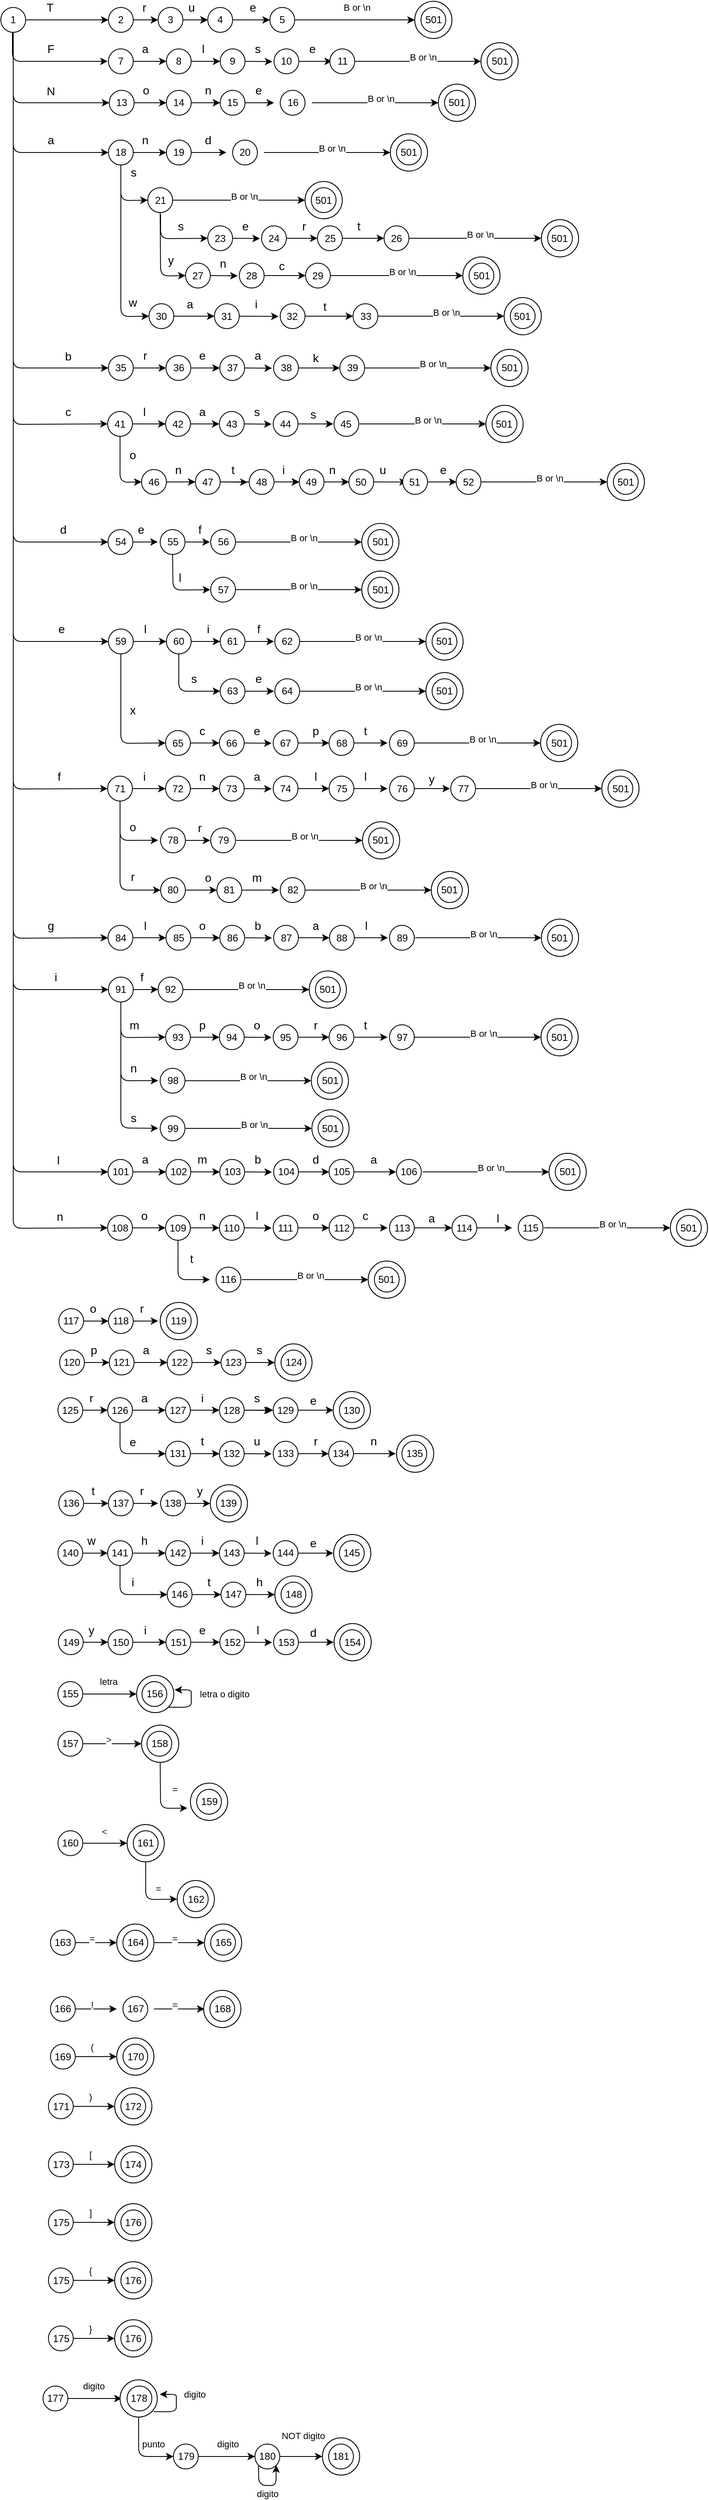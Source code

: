 <mxfile>
    <diagram id="nLPlGwM_NHGR33u6kEB6" name="Page-1">
        <mxGraphModel dx="845" dy="673" grid="1" gridSize="10" guides="1" tooltips="1" connect="1" arrows="1" fold="1" page="1" pageScale="1" pageWidth="850" pageHeight="1100" math="0" shadow="0">
            <root>
                <mxCell id="0"/>
                <mxCell id="1" parent="0"/>
                <mxCell id="665" value="" style="ellipse;whiteSpace=wrap;html=1;aspect=fixed;fontSize=14;" parent="1" vertex="1">
                    <mxGeometry x="532" y="1882.5" width="45" height="45" as="geometry"/>
                </mxCell>
                <mxCell id="648" value="" style="ellipse;whiteSpace=wrap;html=1;aspect=fixed;fontSize=14;" parent="1" vertex="1">
                    <mxGeometry x="382.99" y="1822.5" width="45" height="45" as="geometry"/>
                </mxCell>
                <mxCell id="633" value="" style="ellipse;whiteSpace=wrap;html=1;aspect=fixed;fontSize=14;" parent="1" vertex="1">
                    <mxGeometry x="608" y="1762.5" width="45" height="45" as="geometry"/>
                </mxCell>
                <mxCell id="579" value="" style="ellipse;whiteSpace=wrap;html=1;aspect=fixed;fontSize=14;" parent="1" vertex="1">
                    <mxGeometry x="461" y="1652.5" width="45" height="45" as="geometry"/>
                </mxCell>
                <mxCell id="564" value="" style="ellipse;whiteSpace=wrap;html=1;aspect=fixed;fontSize=14;" parent="1" vertex="1">
                    <mxGeometry x="322.5" y="1602.5" width="45" height="45" as="geometry"/>
                </mxCell>
                <mxCell id="13" style="edgeStyle=none;html=1;exitX=1;exitY=0.5;exitDx=0;exitDy=0;entryX=0;entryY=0.5;entryDx=0;entryDy=0;fontSize=14;" parent="1" source="5" target="9" edge="1">
                    <mxGeometry relative="1" as="geometry"/>
                </mxCell>
                <mxCell id="17" value="T" style="edgeLabel;html=1;align=center;verticalAlign=middle;resizable=0;points=[];fontSize=14;" parent="13" vertex="1" connectable="0">
                    <mxGeometry x="-0.417" y="1" relative="1" as="geometry">
                        <mxPoint y="-14" as="offset"/>
                    </mxGeometry>
                </mxCell>
                <mxCell id="5" value="1" style="ellipse;whiteSpace=wrap;html=1;aspect=fixed;" parent="1" vertex="1">
                    <mxGeometry x="130" y="40" width="30" height="30" as="geometry"/>
                </mxCell>
                <mxCell id="14" style="edgeStyle=none;html=1;exitX=1;exitY=0.5;exitDx=0;exitDy=0;entryX=0;entryY=0.5;entryDx=0;entryDy=0;fontSize=14;" parent="1" source="9" target="10" edge="1">
                    <mxGeometry relative="1" as="geometry"/>
                </mxCell>
                <mxCell id="18" value="" style="edgeStyle=none;html=1;fontSize=14;" parent="1" source="9" target="11" edge="1">
                    <mxGeometry relative="1" as="geometry"/>
                </mxCell>
                <mxCell id="19" value="r" style="edgeLabel;html=1;align=center;verticalAlign=middle;resizable=0;points=[];fontSize=14;" parent="18" vertex="1" connectable="0">
                    <mxGeometry x="-0.707" relative="1" as="geometry">
                        <mxPoint y="-15" as="offset"/>
                    </mxGeometry>
                </mxCell>
                <mxCell id="9" value="2" style="ellipse;whiteSpace=wrap;html=1;aspect=fixed;" parent="1" vertex="1">
                    <mxGeometry x="260" y="40" width="30" height="30" as="geometry"/>
                </mxCell>
                <mxCell id="15" style="edgeStyle=none;html=1;exitX=1;exitY=0.5;exitDx=0;exitDy=0;entryX=0;entryY=0.5;entryDx=0;entryDy=0;fontSize=14;" parent="1" source="10" target="11" edge="1">
                    <mxGeometry relative="1" as="geometry"/>
                </mxCell>
                <mxCell id="20" value="u" style="edgeLabel;html=1;align=center;verticalAlign=middle;resizable=0;points=[];fontSize=14;" parent="15" vertex="1" connectable="0">
                    <mxGeometry x="-0.36" y="1" relative="1" as="geometry">
                        <mxPoint y="-14" as="offset"/>
                    </mxGeometry>
                </mxCell>
                <mxCell id="10" value="3" style="ellipse;whiteSpace=wrap;html=1;aspect=fixed;" parent="1" vertex="1">
                    <mxGeometry x="320" y="40" width="30" height="30" as="geometry"/>
                </mxCell>
                <mxCell id="89" value="e" style="edgeStyle=none;html=1;exitX=1;exitY=0.5;exitDx=0;exitDy=0;entryX=0;entryY=0.5;entryDx=0;entryDy=0;fontSize=14;" parent="1" source="11" target="12" edge="1">
                    <mxGeometry x="0.067" y="15" relative="1" as="geometry">
                        <mxPoint as="offset"/>
                        <mxPoint x="447.5" y="55" as="targetPoint"/>
                    </mxGeometry>
                </mxCell>
                <mxCell id="11" value="4" style="ellipse;whiteSpace=wrap;html=1;aspect=fixed;" parent="1" vertex="1">
                    <mxGeometry x="380" y="40" width="30" height="30" as="geometry"/>
                </mxCell>
                <mxCell id="842" value="B or \n" style="edgeStyle=none;html=1;exitX=1;exitY=0.5;exitDx=0;exitDy=0;entryX=0;entryY=0.5;entryDx=0;entryDy=0;" parent="1" source="12" target="839" edge="1">
                    <mxGeometry x="0.035" y="15" relative="1" as="geometry">
                        <mxPoint as="offset"/>
                    </mxGeometry>
                </mxCell>
                <mxCell id="12" value="5" style="ellipse;whiteSpace=wrap;html=1;aspect=fixed;" parent="1" vertex="1">
                    <mxGeometry x="455" y="40" width="30" height="30" as="geometry"/>
                </mxCell>
                <mxCell id="35" style="edgeStyle=none;html=1;exitX=0.5;exitY=1;exitDx=0;exitDy=0;entryX=0;entryY=0.5;entryDx=0;entryDy=0;fontSize=14;" parent="1" edge="1">
                    <mxGeometry relative="1" as="geometry">
                        <mxPoint x="144.02" y="70" as="sourcePoint"/>
                        <mxPoint x="259.02" y="105" as="targetPoint"/>
                        <Array as="points">
                            <mxPoint x="144.02" y="105"/>
                        </Array>
                    </mxGeometry>
                </mxCell>
                <mxCell id="38" value="F" style="edgeLabel;html=1;align=center;verticalAlign=middle;resizable=0;points=[];fontSize=14;" parent="35" vertex="1" connectable="0">
                    <mxGeometry x="-0.352" relative="1" as="geometry">
                        <mxPoint x="32" y="-15" as="offset"/>
                    </mxGeometry>
                </mxCell>
                <mxCell id="36" style="edgeStyle=none;html=1;exitX=1;exitY=0.5;exitDx=0;exitDy=0;entryX=0;entryY=0.5;entryDx=0;entryDy=0;fontSize=14;" parent="1" source="32" target="33" edge="1">
                    <mxGeometry relative="1" as="geometry"/>
                </mxCell>
                <mxCell id="39" value="a" style="edgeLabel;html=1;align=center;verticalAlign=middle;resizable=0;points=[];fontSize=14;" parent="36" vertex="1" connectable="0">
                    <mxGeometry x="-0.3" relative="1" as="geometry">
                        <mxPoint y="-15" as="offset"/>
                    </mxGeometry>
                </mxCell>
                <mxCell id="32" value="7" style="ellipse;whiteSpace=wrap;html=1;aspect=fixed;" parent="1" vertex="1">
                    <mxGeometry x="260" y="90" width="30" height="30" as="geometry"/>
                </mxCell>
                <mxCell id="37" style="edgeStyle=none;html=1;exitX=1;exitY=0.5;exitDx=0;exitDy=0;entryX=0;entryY=0.5;entryDx=0;entryDy=0;fontSize=14;" parent="1" source="33" target="34" edge="1">
                    <mxGeometry relative="1" as="geometry"/>
                </mxCell>
                <mxCell id="40" value="l" style="edgeLabel;html=1;align=center;verticalAlign=middle;resizable=0;points=[];fontSize=14;" parent="37" vertex="1" connectable="0">
                    <mxGeometry x="-0.233" y="1" relative="1" as="geometry">
                        <mxPoint y="-14" as="offset"/>
                    </mxGeometry>
                </mxCell>
                <mxCell id="33" value="8" style="ellipse;whiteSpace=wrap;html=1;aspect=fixed;" parent="1" vertex="1">
                    <mxGeometry x="330" y="90" width="30" height="30" as="geometry"/>
                </mxCell>
                <mxCell id="44" style="edgeStyle=none;html=1;exitX=1;exitY=0.5;exitDx=0;exitDy=0;entryX=-0.067;entryY=0.51;entryDx=0;entryDy=0;entryPerimeter=0;fontSize=14;" parent="1" source="34" target="41" edge="1">
                    <mxGeometry relative="1" as="geometry"/>
                </mxCell>
                <mxCell id="46" value="s" style="edgeLabel;html=1;align=center;verticalAlign=middle;resizable=0;points=[];fontSize=14;" parent="44" vertex="1" connectable="0">
                    <mxGeometry x="-0.282" y="1" relative="1" as="geometry">
                        <mxPoint x="3" y="-14" as="offset"/>
                    </mxGeometry>
                </mxCell>
                <mxCell id="34" value="9" style="ellipse;whiteSpace=wrap;html=1;aspect=fixed;" parent="1" vertex="1">
                    <mxGeometry x="395" y="90" width="30" height="30" as="geometry"/>
                </mxCell>
                <mxCell id="45" style="edgeStyle=none;html=1;exitX=1;exitY=0.5;exitDx=0;exitDy=0;entryX=0.083;entryY=0.5;entryDx=0;entryDy=0;fontSize=14;entryPerimeter=0;" parent="1" source="41" target="42" edge="1">
                    <mxGeometry relative="1" as="geometry">
                        <mxPoint x="520" y="105" as="targetPoint"/>
                    </mxGeometry>
                </mxCell>
                <mxCell id="47" value="e" style="edgeLabel;html=1;align=center;verticalAlign=middle;resizable=0;points=[];fontSize=14;" parent="45" vertex="1" connectable="0">
                    <mxGeometry x="-0.289" relative="1" as="geometry">
                        <mxPoint x="2" y="-15" as="offset"/>
                    </mxGeometry>
                </mxCell>
                <mxCell id="41" value="10" style="ellipse;whiteSpace=wrap;html=1;aspect=fixed;" parent="1" vertex="1">
                    <mxGeometry x="460" y="90" width="30" height="30" as="geometry"/>
                </mxCell>
                <mxCell id="42" value="11" style="ellipse;whiteSpace=wrap;html=1;aspect=fixed;" parent="1" vertex="1">
                    <mxGeometry x="527.5" y="90" width="30" height="30" as="geometry"/>
                </mxCell>
                <mxCell id="52" style="edgeStyle=none;html=1;exitX=0.5;exitY=1;exitDx=0;exitDy=0;entryX=0;entryY=0.5;entryDx=0;entryDy=0;fontSize=14;" parent="1" source="5" target="49" edge="1">
                    <mxGeometry relative="1" as="geometry">
                        <mxPoint x="230" y="155" as="sourcePoint"/>
                        <Array as="points">
                            <mxPoint x="145" y="155"/>
                        </Array>
                    </mxGeometry>
                </mxCell>
                <mxCell id="55" value="N" style="edgeLabel;html=1;align=center;verticalAlign=middle;resizable=0;points=[];fontSize=14;" parent="52" vertex="1" connectable="0">
                    <mxGeometry x="-0.309" y="2" relative="1" as="geometry">
                        <mxPoint x="43" y="1" as="offset"/>
                    </mxGeometry>
                </mxCell>
                <mxCell id="53" style="edgeStyle=none;html=1;exitX=1;exitY=0.5;exitDx=0;exitDy=0;entryX=0;entryY=0.5;entryDx=0;entryDy=0;fontSize=14;" parent="1" source="49" target="50" edge="1">
                    <mxGeometry relative="1" as="geometry"/>
                </mxCell>
                <mxCell id="56" value="o&lt;br&gt;" style="edgeLabel;html=1;align=center;verticalAlign=middle;resizable=0;points=[];fontSize=14;" parent="53" vertex="1" connectable="0">
                    <mxGeometry x="-0.312" y="1" relative="1" as="geometry">
                        <mxPoint y="-14" as="offset"/>
                    </mxGeometry>
                </mxCell>
                <mxCell id="49" value="13" style="ellipse;whiteSpace=wrap;html=1;aspect=fixed;" parent="1" vertex="1">
                    <mxGeometry x="261" y="140" width="30" height="30" as="geometry"/>
                </mxCell>
                <mxCell id="54" style="edgeStyle=none;html=1;exitX=1;exitY=0.5;exitDx=0;exitDy=0;entryX=0;entryY=0.5;entryDx=0;entryDy=0;fontSize=14;" parent="1" source="50" target="51" edge="1">
                    <mxGeometry relative="1" as="geometry"/>
                </mxCell>
                <mxCell id="50" value="14" style="ellipse;whiteSpace=wrap;html=1;aspect=fixed;" parent="1" vertex="1">
                    <mxGeometry x="330" y="140" width="30" height="30" as="geometry"/>
                </mxCell>
                <mxCell id="67" style="edgeStyle=none;html=1;exitX=1;exitY=0.5;exitDx=0;exitDy=0;entryX=0;entryY=0.5;entryDx=0;entryDy=0;fontSize=14;" parent="1" source="51" edge="1">
                    <mxGeometry relative="1" as="geometry">
                        <mxPoint x="460" y="155" as="targetPoint"/>
                    </mxGeometry>
                </mxCell>
                <mxCell id="68" value="e" style="edgeLabel;html=1;align=center;verticalAlign=middle;resizable=0;points=[];fontSize=14;" parent="67" vertex="1" connectable="0">
                    <mxGeometry x="-0.456" y="-1" relative="1" as="geometry">
                        <mxPoint x="6" y="-16" as="offset"/>
                    </mxGeometry>
                </mxCell>
                <mxCell id="51" value="15" style="ellipse;whiteSpace=wrap;html=1;aspect=fixed;" parent="1" vertex="1">
                    <mxGeometry x="395" y="140" width="30" height="30" as="geometry"/>
                </mxCell>
                <mxCell id="57" value="n" style="text;html=1;align=center;verticalAlign=middle;resizable=0;points=[];autosize=1;strokeColor=none;fillColor=none;fontSize=14;" parent="1" vertex="1">
                    <mxGeometry x="370" y="130" width="20" height="20" as="geometry"/>
                </mxCell>
                <mxCell id="58" value="16" style="ellipse;whiteSpace=wrap;html=1;aspect=fixed;" parent="1" vertex="1">
                    <mxGeometry x="467.5" y="140" width="30" height="30" as="geometry"/>
                </mxCell>
                <mxCell id="70" style="edgeStyle=none;html=1;exitX=0.5;exitY=1;exitDx=0;exitDy=0;entryX=0;entryY=0.5;entryDx=0;entryDy=0;fontSize=14;" parent="1" source="5" target="75" edge="1">
                    <mxGeometry relative="1" as="geometry">
                        <mxPoint x="230" y="215" as="sourcePoint"/>
                        <Array as="points">
                            <mxPoint x="145" y="215"/>
                        </Array>
                    </mxGeometry>
                </mxCell>
                <mxCell id="71" value="a" style="edgeLabel;html=1;align=center;verticalAlign=middle;resizable=0;points=[];fontSize=14;" parent="70" vertex="1" connectable="0">
                    <mxGeometry x="-0.309" y="2" relative="1" as="geometry">
                        <mxPoint x="43" y="40" as="offset"/>
                    </mxGeometry>
                </mxCell>
                <mxCell id="73" style="edgeStyle=none;html=1;exitX=1;exitY=0.5;exitDx=0;exitDy=0;entryX=0;entryY=0.5;entryDx=0;entryDy=0;fontSize=14;" parent="1" source="75" target="77" edge="1">
                    <mxGeometry relative="1" as="geometry"/>
                </mxCell>
                <mxCell id="74" value="n" style="edgeLabel;html=1;align=center;verticalAlign=middle;resizable=0;points=[];fontSize=14;" parent="73" vertex="1" connectable="0">
                    <mxGeometry x="-0.312" y="1" relative="1" as="geometry">
                        <mxPoint y="-14" as="offset"/>
                    </mxGeometry>
                </mxCell>
                <mxCell id="723" style="edgeStyle=none;html=1;exitX=0.5;exitY=1;exitDx=0;exitDy=0;entryX=0;entryY=0.5;entryDx=0;entryDy=0;" parent="1" source="75" target="97" edge="1">
                    <mxGeometry relative="1" as="geometry">
                        <Array as="points">
                            <mxPoint x="275" y="273"/>
                        </Array>
                        <mxPoint x="300" y="272.5" as="targetPoint"/>
                    </mxGeometry>
                </mxCell>
                <mxCell id="75" value="18" style="ellipse;whiteSpace=wrap;html=1;aspect=fixed;" parent="1" vertex="1">
                    <mxGeometry x="260" y="200" width="30" height="30" as="geometry"/>
                </mxCell>
                <mxCell id="85" style="edgeStyle=none;html=1;exitX=1;exitY=0.5;exitDx=0;exitDy=0;entryX=0;entryY=0.5;entryDx=0;entryDy=0;fontSize=14;" parent="1" source="77" edge="1">
                    <mxGeometry relative="1" as="geometry">
                        <mxPoint x="402.5" y="215" as="targetPoint"/>
                    </mxGeometry>
                </mxCell>
                <mxCell id="77" value="19" style="ellipse;whiteSpace=wrap;html=1;aspect=fixed;" parent="1" vertex="1">
                    <mxGeometry x="330" y="200" width="30" height="30" as="geometry"/>
                </mxCell>
                <mxCell id="81" value="d" style="text;html=1;align=center;verticalAlign=middle;resizable=0;points=[];autosize=1;strokeColor=none;fillColor=none;fontSize=14;" parent="1" vertex="1">
                    <mxGeometry x="370" y="190" width="20" height="20" as="geometry"/>
                </mxCell>
                <mxCell id="82" value="20" style="ellipse;whiteSpace=wrap;html=1;aspect=fixed;" parent="1" vertex="1">
                    <mxGeometry x="410" y="200" width="30" height="30" as="geometry"/>
                </mxCell>
                <mxCell id="97" value="21" style="ellipse;whiteSpace=wrap;html=1;aspect=fixed;" parent="1" vertex="1">
                    <mxGeometry x="307.5" y="257.5" width="30" height="30" as="geometry"/>
                </mxCell>
                <mxCell id="112" style="edgeStyle=none;html=1;entryX=0;entryY=0.5;entryDx=0;entryDy=0;fontSize=14;" parent="1" target="117" edge="1">
                    <mxGeometry relative="1" as="geometry">
                        <mxPoint x="323" y="290" as="sourcePoint"/>
                        <Array as="points">
                            <mxPoint x="323" y="319"/>
                        </Array>
                    </mxGeometry>
                </mxCell>
                <mxCell id="113" value="s" style="edgeLabel;html=1;align=center;verticalAlign=middle;resizable=0;points=[];fontSize=14;" parent="112" vertex="1" connectable="0">
                    <mxGeometry x="-0.233" y="1" relative="1" as="geometry">
                        <mxPoint x="20" y="-14" as="offset"/>
                    </mxGeometry>
                </mxCell>
                <mxCell id="115" style="edgeStyle=none;html=1;exitX=1;exitY=0.5;exitDx=0;exitDy=0;entryX=-0.067;entryY=0.51;entryDx=0;entryDy=0;entryPerimeter=0;fontSize=14;" parent="1" source="117" target="120" edge="1">
                    <mxGeometry relative="1" as="geometry"/>
                </mxCell>
                <mxCell id="116" value="e" style="edgeLabel;html=1;align=center;verticalAlign=middle;resizable=0;points=[];fontSize=14;" parent="115" vertex="1" connectable="0">
                    <mxGeometry x="-0.282" y="1" relative="1" as="geometry">
                        <mxPoint x="3" y="-14" as="offset"/>
                    </mxGeometry>
                </mxCell>
                <mxCell id="117" value="23" style="ellipse;whiteSpace=wrap;html=1;aspect=fixed;" parent="1" vertex="1">
                    <mxGeometry x="380" y="303.51" width="30" height="30" as="geometry"/>
                </mxCell>
                <mxCell id="122" value="r" style="edgeStyle=none;html=1;exitX=1;exitY=0.5;exitDx=0;exitDy=0;entryX=0;entryY=0.5;entryDx=0;entryDy=0;fontSize=14;" parent="1" source="120" target="121" edge="1">
                    <mxGeometry x="0.093" y="15" relative="1" as="geometry">
                        <mxPoint as="offset"/>
                    </mxGeometry>
                </mxCell>
                <mxCell id="120" value="24" style="ellipse;whiteSpace=wrap;html=1;aspect=fixed;" parent="1" vertex="1">
                    <mxGeometry x="445" y="303.51" width="30" height="30" as="geometry"/>
                </mxCell>
                <mxCell id="127" style="edgeStyle=none;html=1;exitX=1;exitY=0.5;exitDx=0;exitDy=0;entryX=0;entryY=0.5;entryDx=0;entryDy=0;fontSize=14;" parent="1" source="121" target="123" edge="1">
                    <mxGeometry relative="1" as="geometry">
                        <mxPoint x="583.105" y="318.51" as="targetPoint"/>
                    </mxGeometry>
                </mxCell>
                <mxCell id="128" value="t" style="edgeLabel;html=1;align=center;verticalAlign=middle;resizable=0;points=[];fontSize=14;" parent="127" vertex="1" connectable="0">
                    <mxGeometry x="0.248" relative="1" as="geometry">
                        <mxPoint x="-12" y="-15" as="offset"/>
                    </mxGeometry>
                </mxCell>
                <mxCell id="121" value="25" style="ellipse;whiteSpace=wrap;html=1;aspect=fixed;" parent="1" vertex="1">
                    <mxGeometry x="512.5" y="303.51" width="30" height="30" as="geometry"/>
                </mxCell>
                <mxCell id="123" value="26" style="ellipse;whiteSpace=wrap;html=1;aspect=fixed;" parent="1" vertex="1">
                    <mxGeometry x="592.99" y="303.51" width="30" height="30" as="geometry"/>
                </mxCell>
                <mxCell id="159" style="edgeStyle=none;html=1;entryX=0;entryY=0.5;entryDx=0;entryDy=0;fontSize=14;exitX=0.5;exitY=1;exitDx=0;exitDy=0;" parent="1" source="97" target="164" edge="1">
                    <mxGeometry relative="1" as="geometry">
                        <mxPoint x="300" y="295" as="sourcePoint"/>
                        <Array as="points">
                            <mxPoint x="323" y="364"/>
                        </Array>
                    </mxGeometry>
                </mxCell>
                <mxCell id="160" value="y" style="edgeLabel;html=1;align=center;verticalAlign=middle;resizable=0;points=[];fontSize=14;" parent="159" vertex="1" connectable="0">
                    <mxGeometry x="-0.233" y="1" relative="1" as="geometry">
                        <mxPoint x="11" y="16" as="offset"/>
                    </mxGeometry>
                </mxCell>
                <mxCell id="162" style="edgeStyle=none;html=1;exitX=1;exitY=0.5;exitDx=0;exitDy=0;entryX=-0.067;entryY=0.51;entryDx=0;entryDy=0;entryPerimeter=0;fontSize=14;" parent="1" source="164" target="166" edge="1">
                    <mxGeometry relative="1" as="geometry"/>
                </mxCell>
                <mxCell id="163" value="n" style="edgeLabel;html=1;align=center;verticalAlign=middle;resizable=0;points=[];fontSize=14;" parent="162" vertex="1" connectable="0">
                    <mxGeometry x="-0.282" y="1" relative="1" as="geometry">
                        <mxPoint x="3" y="-14" as="offset"/>
                    </mxGeometry>
                </mxCell>
                <mxCell id="164" value="27" style="ellipse;whiteSpace=wrap;html=1;aspect=fixed;" parent="1" vertex="1">
                    <mxGeometry x="353.11" y="348.51" width="30" height="30" as="geometry"/>
                </mxCell>
                <mxCell id="171" value="c" style="edgeStyle=none;html=1;exitX=1;exitY=0.5;exitDx=0;exitDy=0;entryX=0;entryY=0.5;entryDx=0;entryDy=0;fontSize=14;" parent="1" source="166" target="170" edge="1">
                    <mxGeometry x="-0.188" y="13" relative="1" as="geometry">
                        <mxPoint y="1" as="offset"/>
                        <mxPoint x="490.6" y="363.51" as="targetPoint"/>
                    </mxGeometry>
                </mxCell>
                <mxCell id="166" value="28" style="ellipse;whiteSpace=wrap;html=1;aspect=fixed;" parent="1" vertex="1">
                    <mxGeometry x="418.11" y="348.51" width="30" height="30" as="geometry"/>
                </mxCell>
                <mxCell id="170" value="29" style="ellipse;whiteSpace=wrap;html=1;aspect=fixed;" parent="1" vertex="1">
                    <mxGeometry x="498.1" y="348.51" width="30" height="30" as="geometry"/>
                </mxCell>
                <mxCell id="178" style="edgeStyle=none;html=1;entryX=0;entryY=0.5;entryDx=0;entryDy=0;fontSize=14;exitX=0.5;exitY=1;exitDx=0;exitDy=0;" parent="1" source="75" target="183" edge="1">
                    <mxGeometry relative="1" as="geometry">
                        <mxPoint x="280" y="230" as="sourcePoint"/>
                        <Array as="points">
                            <mxPoint x="275" y="413"/>
                        </Array>
                    </mxGeometry>
                </mxCell>
                <mxCell id="179" value="w" style="edgeLabel;html=1;align=center;verticalAlign=middle;resizable=0;points=[];fontSize=14;" parent="178" vertex="1" connectable="0">
                    <mxGeometry x="-0.3" relative="1" as="geometry">
                        <mxPoint x="14" y="90" as="offset"/>
                    </mxGeometry>
                </mxCell>
                <mxCell id="181" style="edgeStyle=none;html=1;exitX=1;exitY=0.5;exitDx=0;exitDy=0;entryX=0;entryY=0.5;entryDx=0;entryDy=0;fontSize=14;" parent="1" source="183" target="186" edge="1">
                    <mxGeometry relative="1" as="geometry"/>
                </mxCell>
                <mxCell id="182" value="a" style="edgeLabel;html=1;align=center;verticalAlign=middle;resizable=0;points=[];fontSize=14;" parent="181" vertex="1" connectable="0">
                    <mxGeometry x="-0.233" y="1" relative="1" as="geometry">
                        <mxPoint y="-14" as="offset"/>
                    </mxGeometry>
                </mxCell>
                <mxCell id="183" value="30" style="ellipse;whiteSpace=wrap;html=1;aspect=fixed;" parent="1" vertex="1">
                    <mxGeometry x="308.99" y="397.5" width="30" height="30" as="geometry"/>
                </mxCell>
                <mxCell id="184" style="edgeStyle=none;html=1;exitX=1;exitY=0.5;exitDx=0;exitDy=0;entryX=-0.067;entryY=0.51;entryDx=0;entryDy=0;entryPerimeter=0;fontSize=14;" parent="1" source="186" target="188" edge="1">
                    <mxGeometry relative="1" as="geometry"/>
                </mxCell>
                <mxCell id="185" value="i" style="edgeLabel;html=1;align=center;verticalAlign=middle;resizable=0;points=[];fontSize=14;" parent="184" vertex="1" connectable="0">
                    <mxGeometry x="-0.282" y="1" relative="1" as="geometry">
                        <mxPoint x="3" y="-14" as="offset"/>
                    </mxGeometry>
                </mxCell>
                <mxCell id="186" value="31" style="ellipse;whiteSpace=wrap;html=1;aspect=fixed;" parent="1" vertex="1">
                    <mxGeometry x="388.01" y="397.5" width="30" height="30" as="geometry"/>
                </mxCell>
                <mxCell id="187" value="t" style="edgeStyle=none;html=1;exitX=1;exitY=0.5;exitDx=0;exitDy=0;entryX=0;entryY=0.5;entryDx=0;entryDy=0;fontSize=14;" parent="1" source="188" target="189" edge="1">
                    <mxGeometry x="-0.188" y="13" relative="1" as="geometry">
                        <mxPoint y="1" as="offset"/>
                        <mxPoint x="548.01" y="412.5" as="targetPoint"/>
                    </mxGeometry>
                </mxCell>
                <mxCell id="188" value="32" style="ellipse;whiteSpace=wrap;html=1;aspect=fixed;" parent="1" vertex="1">
                    <mxGeometry x="467.49" y="397.5" width="30" height="30" as="geometry"/>
                </mxCell>
                <mxCell id="189" value="33" style="ellipse;whiteSpace=wrap;html=1;aspect=fixed;" parent="1" vertex="1">
                    <mxGeometry x="555.51" y="397.5" width="30" height="30" as="geometry"/>
                </mxCell>
                <mxCell id="210" style="edgeStyle=none;html=1;exitX=0.5;exitY=1;exitDx=0;exitDy=0;entryX=0;entryY=0.5;entryDx=0;entryDy=0;fontSize=14;" parent="1" source="5" target="215" edge="1">
                    <mxGeometry relative="1" as="geometry">
                        <mxPoint x="229.51" y="475" as="sourcePoint"/>
                        <Array as="points">
                            <mxPoint x="145" y="475"/>
                        </Array>
                    </mxGeometry>
                </mxCell>
                <mxCell id="211" value="b" style="edgeLabel;html=1;align=center;verticalAlign=middle;resizable=0;points=[];fontSize=14;" parent="210" vertex="1" connectable="0">
                    <mxGeometry x="-0.352" relative="1" as="geometry">
                        <mxPoint x="66" y="222" as="offset"/>
                    </mxGeometry>
                </mxCell>
                <mxCell id="213" style="edgeStyle=none;html=1;exitX=1;exitY=0.5;exitDx=0;exitDy=0;entryX=0;entryY=0.5;entryDx=0;entryDy=0;fontSize=14;" parent="1" source="215" target="218" edge="1">
                    <mxGeometry relative="1" as="geometry"/>
                </mxCell>
                <mxCell id="214" value="r" style="edgeLabel;html=1;align=center;verticalAlign=middle;resizable=0;points=[];fontSize=14;" parent="213" vertex="1" connectable="0">
                    <mxGeometry x="-0.3" relative="1" as="geometry">
                        <mxPoint y="-15" as="offset"/>
                    </mxGeometry>
                </mxCell>
                <mxCell id="215" value="35" style="ellipse;whiteSpace=wrap;html=1;aspect=fixed;" parent="1" vertex="1">
                    <mxGeometry x="260" y="460" width="30" height="30" as="geometry"/>
                </mxCell>
                <mxCell id="216" style="edgeStyle=none;html=1;exitX=1;exitY=0.5;exitDx=0;exitDy=0;entryX=0;entryY=0.5;entryDx=0;entryDy=0;fontSize=14;" parent="1" source="218" target="221" edge="1">
                    <mxGeometry relative="1" as="geometry"/>
                </mxCell>
                <mxCell id="217" value="e" style="edgeLabel;html=1;align=center;verticalAlign=middle;resizable=0;points=[];fontSize=14;" parent="216" vertex="1" connectable="0">
                    <mxGeometry x="-0.233" y="1" relative="1" as="geometry">
                        <mxPoint y="-14" as="offset"/>
                    </mxGeometry>
                </mxCell>
                <mxCell id="218" value="36" style="ellipse;whiteSpace=wrap;html=1;aspect=fixed;" parent="1" vertex="1">
                    <mxGeometry x="329.51" y="460" width="30" height="30" as="geometry"/>
                </mxCell>
                <mxCell id="219" style="edgeStyle=none;html=1;exitX=1;exitY=0.5;exitDx=0;exitDy=0;entryX=-0.067;entryY=0.51;entryDx=0;entryDy=0;entryPerimeter=0;fontSize=14;" parent="1" source="221" target="223" edge="1">
                    <mxGeometry relative="1" as="geometry"/>
                </mxCell>
                <mxCell id="220" value="a" style="edgeLabel;html=1;align=center;verticalAlign=middle;resizable=0;points=[];fontSize=14;" parent="219" vertex="1" connectable="0">
                    <mxGeometry x="-0.282" y="1" relative="1" as="geometry">
                        <mxPoint x="3" y="-14" as="offset"/>
                    </mxGeometry>
                </mxCell>
                <mxCell id="221" value="37" style="ellipse;whiteSpace=wrap;html=1;aspect=fixed;" parent="1" vertex="1">
                    <mxGeometry x="394.51" y="460" width="30" height="30" as="geometry"/>
                </mxCell>
                <mxCell id="222" value="k" style="edgeStyle=none;html=1;exitX=1;exitY=0.5;exitDx=0;exitDy=0;entryX=0;entryY=0.5;entryDx=0;entryDy=0;fontSize=14;" parent="1" source="223" target="224" edge="1">
                    <mxGeometry x="-0.188" y="13" relative="1" as="geometry">
                        <mxPoint y="1" as="offset"/>
                        <mxPoint x="532" y="475" as="targetPoint"/>
                    </mxGeometry>
                </mxCell>
                <mxCell id="223" value="38" style="ellipse;whiteSpace=wrap;html=1;aspect=fixed;" parent="1" vertex="1">
                    <mxGeometry x="459.51" y="460" width="30" height="30" as="geometry"/>
                </mxCell>
                <mxCell id="224" value="39" style="ellipse;whiteSpace=wrap;html=1;aspect=fixed;" parent="1" vertex="1">
                    <mxGeometry x="539.5" y="460" width="30" height="30" as="geometry"/>
                </mxCell>
                <mxCell id="245" style="edgeStyle=none;html=1;entryX=0;entryY=0.5;entryDx=0;entryDy=0;fontSize=14;exitX=0.5;exitY=1;exitDx=0;exitDy=0;" parent="1" source="5" target="250" edge="1">
                    <mxGeometry relative="1" as="geometry">
                        <mxPoint x="140" y="90" as="sourcePoint"/>
                        <Array as="points">
                            <mxPoint x="145" y="543"/>
                        </Array>
                    </mxGeometry>
                </mxCell>
                <mxCell id="246" value="c" style="edgeLabel;html=1;align=center;verticalAlign=middle;resizable=0;points=[];fontSize=14;" parent="245" vertex="1" connectable="0">
                    <mxGeometry x="-0.352" relative="1" as="geometry">
                        <mxPoint x="66" y="268" as="offset"/>
                    </mxGeometry>
                </mxCell>
                <mxCell id="248" style="edgeStyle=none;html=1;exitX=1;exitY=0.5;exitDx=0;exitDy=0;entryX=0;entryY=0.5;entryDx=0;entryDy=0;fontSize=14;" parent="1" source="250" target="253" edge="1">
                    <mxGeometry relative="1" as="geometry"/>
                </mxCell>
                <mxCell id="249" value="l" style="edgeLabel;html=1;align=center;verticalAlign=middle;resizable=0;points=[];fontSize=14;" parent="248" vertex="1" connectable="0">
                    <mxGeometry x="-0.3" relative="1" as="geometry">
                        <mxPoint y="-15" as="offset"/>
                    </mxGeometry>
                </mxCell>
                <mxCell id="250" value="41" style="ellipse;whiteSpace=wrap;html=1;aspect=fixed;" parent="1" vertex="1">
                    <mxGeometry x="259.02" y="527.5" width="30" height="30" as="geometry"/>
                </mxCell>
                <mxCell id="251" style="edgeStyle=none;html=1;exitX=1;exitY=0.5;exitDx=0;exitDy=0;entryX=0;entryY=0.5;entryDx=0;entryDy=0;fontSize=14;" parent="1" source="253" target="256" edge="1">
                    <mxGeometry relative="1" as="geometry"/>
                </mxCell>
                <mxCell id="252" value="a" style="edgeLabel;html=1;align=center;verticalAlign=middle;resizable=0;points=[];fontSize=14;" parent="251" vertex="1" connectable="0">
                    <mxGeometry x="-0.233" y="1" relative="1" as="geometry">
                        <mxPoint y="-14" as="offset"/>
                    </mxGeometry>
                </mxCell>
                <mxCell id="253" value="42" style="ellipse;whiteSpace=wrap;html=1;aspect=fixed;" parent="1" vertex="1">
                    <mxGeometry x="329.02" y="527.5" width="30" height="30" as="geometry"/>
                </mxCell>
                <mxCell id="254" style="edgeStyle=none;html=1;exitX=1;exitY=0.5;exitDx=0;exitDy=0;entryX=-0.067;entryY=0.51;entryDx=0;entryDy=0;entryPerimeter=0;fontSize=14;" parent="1" source="256" target="258" edge="1">
                    <mxGeometry relative="1" as="geometry"/>
                </mxCell>
                <mxCell id="255" value="s" style="edgeLabel;html=1;align=center;verticalAlign=middle;resizable=0;points=[];fontSize=14;" parent="254" vertex="1" connectable="0">
                    <mxGeometry x="-0.282" y="1" relative="1" as="geometry">
                        <mxPoint x="3" y="-14" as="offset"/>
                    </mxGeometry>
                </mxCell>
                <mxCell id="256" value="43" style="ellipse;whiteSpace=wrap;html=1;aspect=fixed;" parent="1" vertex="1">
                    <mxGeometry x="394.02" y="527.5" width="30" height="30" as="geometry"/>
                </mxCell>
                <mxCell id="257" value="s" style="edgeStyle=none;html=1;exitX=1;exitY=0.5;exitDx=0;exitDy=0;entryX=0;entryY=0.5;entryDx=0;entryDy=0;fontSize=14;" parent="1" source="258" edge="1">
                    <mxGeometry x="-0.188" y="13" relative="1" as="geometry">
                        <mxPoint y="1" as="offset"/>
                        <mxPoint x="531.51" y="542.5" as="targetPoint"/>
                    </mxGeometry>
                </mxCell>
                <mxCell id="258" value="44" style="ellipse;whiteSpace=wrap;html=1;aspect=fixed;" parent="1" vertex="1">
                    <mxGeometry x="459.02" y="527.5" width="30" height="30" as="geometry"/>
                </mxCell>
                <mxCell id="259" value="45" style="ellipse;whiteSpace=wrap;html=1;aspect=fixed;" parent="1" vertex="1">
                    <mxGeometry x="532.49" y="527.5" width="30" height="30" as="geometry"/>
                </mxCell>
                <mxCell id="265" style="edgeStyle=none;html=1;exitX=0.5;exitY=1;exitDx=0;exitDy=0;entryX=0;entryY=0.5;entryDx=0;entryDy=0;fontSize=14;" parent="1" source="250" target="270" edge="1">
                    <mxGeometry relative="1" as="geometry">
                        <mxPoint x="289.51" y="635" as="sourcePoint"/>
                        <Array as="points">
                            <mxPoint x="274" y="613"/>
                        </Array>
                    </mxGeometry>
                </mxCell>
                <mxCell id="266" value="o" style="edgeLabel;html=1;align=center;verticalAlign=middle;resizable=0;points=[];fontSize=14;" parent="265" vertex="1" connectable="0">
                    <mxGeometry x="-0.3" relative="1" as="geometry">
                        <mxPoint x="15" y="-6" as="offset"/>
                    </mxGeometry>
                </mxCell>
                <mxCell id="268" style="edgeStyle=none;html=1;exitX=1;exitY=0.5;exitDx=0;exitDy=0;entryX=0;entryY=0.5;entryDx=0;entryDy=0;fontSize=14;" parent="1" source="270" target="273" edge="1">
                    <mxGeometry relative="1" as="geometry"/>
                </mxCell>
                <mxCell id="269" value="n" style="edgeLabel;html=1;align=center;verticalAlign=middle;resizable=0;points=[];fontSize=14;" parent="268" vertex="1" connectable="0">
                    <mxGeometry x="-0.233" y="1" relative="1" as="geometry">
                        <mxPoint y="-14" as="offset"/>
                    </mxGeometry>
                </mxCell>
                <mxCell id="270" value="46" style="ellipse;whiteSpace=wrap;html=1;aspect=fixed;" parent="1" vertex="1">
                    <mxGeometry x="300" y="597.5" width="30" height="30" as="geometry"/>
                </mxCell>
                <mxCell id="271" style="edgeStyle=none;html=1;exitX=1;exitY=0.5;exitDx=0;exitDy=0;entryX=-0.067;entryY=0.51;entryDx=0;entryDy=0;entryPerimeter=0;fontSize=14;" parent="1" source="273" edge="1">
                    <mxGeometry relative="1" as="geometry">
                        <mxPoint x="427.99" y="612.8" as="targetPoint"/>
                    </mxGeometry>
                </mxCell>
                <mxCell id="272" value="t" style="edgeLabel;html=1;align=center;verticalAlign=middle;resizable=0;points=[];fontSize=14;" parent="271" vertex="1" connectable="0">
                    <mxGeometry x="-0.282" y="1" relative="1" as="geometry">
                        <mxPoint x="3" y="-14" as="offset"/>
                    </mxGeometry>
                </mxCell>
                <mxCell id="730" value="" style="edgeStyle=none;html=1;" parent="1" source="273" target="275" edge="1">
                    <mxGeometry relative="1" as="geometry"/>
                </mxCell>
                <mxCell id="273" value="47" style="ellipse;whiteSpace=wrap;html=1;aspect=fixed;" parent="1" vertex="1">
                    <mxGeometry x="365" y="597.5" width="30" height="30" as="geometry"/>
                </mxCell>
                <mxCell id="278" value="i" style="edgeStyle=none;html=1;exitX=1;exitY=0.5;exitDx=0;exitDy=0;entryX=0;entryY=0.5;entryDx=0;entryDy=0;fontSize=14;" parent="1" source="274" target="275" edge="1">
                    <mxGeometry x="-0.312" y="15" relative="1" as="geometry">
                        <mxPoint as="offset"/>
                    </mxGeometry>
                </mxCell>
                <mxCell id="731" value="" style="edgeStyle=none;html=1;" parent="1" source="274" target="276" edge="1">
                    <mxGeometry relative="1" as="geometry"/>
                </mxCell>
                <mxCell id="274" value="48" style="ellipse;whiteSpace=wrap;html=1;aspect=fixed;" parent="1" vertex="1">
                    <mxGeometry x="430" y="597.5" width="30" height="30" as="geometry"/>
                </mxCell>
                <mxCell id="279" value="n" style="edgeStyle=none;html=1;exitX=1;exitY=0.5;exitDx=0;exitDy=0;entryX=0;entryY=0.5;entryDx=0;entryDy=0;fontSize=14;" parent="1" source="275" target="276" edge="1">
                    <mxGeometry x="-0.333" y="15" relative="1" as="geometry">
                        <mxPoint as="offset"/>
                    </mxGeometry>
                </mxCell>
                <mxCell id="275" value="49" style="ellipse;whiteSpace=wrap;html=1;aspect=fixed;" parent="1" vertex="1">
                    <mxGeometry x="490.49" y="597.5" width="30" height="30" as="geometry"/>
                </mxCell>
                <mxCell id="282" value="u" style="edgeStyle=none;html=1;exitX=1;exitY=0.5;exitDx=0;exitDy=0;entryX=0.167;entryY=0.503;entryDx=0;entryDy=0;entryPerimeter=0;fontSize=14;" parent="1" source="276" target="277" edge="1">
                    <mxGeometry x="-0.502" y="15" relative="1" as="geometry">
                        <mxPoint as="offset"/>
                    </mxGeometry>
                </mxCell>
                <mxCell id="276" value="50" style="ellipse;whiteSpace=wrap;html=1;aspect=fixed;" parent="1" vertex="1">
                    <mxGeometry x="550.49" y="597.5" width="30" height="30" as="geometry"/>
                </mxCell>
                <mxCell id="285" value="e" style="edgeStyle=none;html=1;exitX=1;exitY=0.5;exitDx=0;exitDy=0;entryX=0;entryY=0.5;entryDx=0;entryDy=0;fontSize=14;" parent="1" source="277" edge="1">
                    <mxGeometry x="0.091" y="15" relative="1" as="geometry">
                        <mxPoint as="offset"/>
                        <mxPoint x="680.49" y="612.5" as="targetPoint"/>
                    </mxGeometry>
                </mxCell>
                <mxCell id="277" value="51" style="ellipse;whiteSpace=wrap;html=1;aspect=fixed;" parent="1" vertex="1">
                    <mxGeometry x="615.49" y="597.5" width="30" height="30" as="geometry"/>
                </mxCell>
                <mxCell id="281" value="52" style="ellipse;whiteSpace=wrap;html=1;aspect=fixed;" parent="1" vertex="1">
                    <mxGeometry x="680" y="597.5" width="30" height="30" as="geometry"/>
                </mxCell>
                <mxCell id="292" style="edgeStyle=none;html=1;exitX=0.5;exitY=1;exitDx=0;exitDy=0;entryX=0;entryY=0.5;entryDx=0;entryDy=0;fontSize=14;" parent="1" source="5" target="296" edge="1">
                    <mxGeometry relative="1" as="geometry">
                        <mxPoint x="229.51" y="685" as="sourcePoint"/>
                        <Array as="points">
                            <mxPoint x="145" y="685"/>
                        </Array>
                    </mxGeometry>
                </mxCell>
                <mxCell id="293" value="d" style="edgeLabel;html=1;align=center;verticalAlign=middle;resizable=0;points=[];fontSize=14;" parent="292" vertex="1" connectable="0">
                    <mxGeometry x="-0.309" y="2" relative="1" as="geometry">
                        <mxPoint x="58" y="348" as="offset"/>
                    </mxGeometry>
                </mxCell>
                <mxCell id="295" value="e" style="edgeStyle=none;html=1;exitX=1;exitY=0.5;exitDx=0;exitDy=0;fontSize=14;" parent="1" source="296" edge="1">
                    <mxGeometry x="-0.331" y="15" relative="1" as="geometry">
                        <mxPoint x="319.51" y="684.923" as="targetPoint"/>
                        <mxPoint as="offset"/>
                    </mxGeometry>
                </mxCell>
                <mxCell id="296" value="54" style="ellipse;whiteSpace=wrap;html=1;aspect=fixed;" parent="1" vertex="1">
                    <mxGeometry x="259.51" y="670" width="30" height="30" as="geometry"/>
                </mxCell>
                <mxCell id="300" value="f" style="edgeStyle=none;html=1;exitX=1;exitY=0.5;exitDx=0;exitDy=0;entryX=0;entryY=0.5;entryDx=0;entryDy=0;fontSize=14;" parent="1" source="297" edge="1">
                    <mxGeometry x="0.167" y="15" relative="1" as="geometry">
                        <mxPoint as="offset"/>
                        <mxPoint x="382.5" y="685" as="targetPoint"/>
                    </mxGeometry>
                </mxCell>
                <mxCell id="297" value="55" style="ellipse;whiteSpace=wrap;html=1;aspect=fixed;" parent="1" vertex="1">
                    <mxGeometry x="322.5" y="670" width="30" height="30" as="geometry"/>
                </mxCell>
                <mxCell id="298" value="56" style="ellipse;whiteSpace=wrap;html=1;aspect=fixed;" parent="1" vertex="1">
                    <mxGeometry x="383.5" y="670" width="30" height="30" as="geometry"/>
                </mxCell>
                <mxCell id="308" value="l" style="edgeStyle=none;html=1;exitX=0.5;exitY=1;exitDx=0;exitDy=0;entryX=0;entryY=0.5;entryDx=0;entryDy=0;fontSize=14;" parent="1" source="297" edge="1">
                    <mxGeometry x="0.167" y="15" relative="1" as="geometry">
                        <mxPoint as="offset"/>
                        <mxPoint x="352.99" y="742.5" as="sourcePoint"/>
                        <Array as="points">
                            <mxPoint x="338" y="743"/>
                        </Array>
                        <mxPoint x="382.99" y="742.5" as="targetPoint"/>
                    </mxGeometry>
                </mxCell>
                <mxCell id="311" value="57" style="ellipse;whiteSpace=wrap;html=1;aspect=fixed;" parent="1" vertex="1">
                    <mxGeometry x="383.5" y="727.5" width="30" height="30" as="geometry"/>
                </mxCell>
                <mxCell id="313" style="edgeStyle=none;html=1;exitX=0.5;exitY=1;exitDx=0;exitDy=0;entryX=0;entryY=0.5;entryDx=0;entryDy=0;fontSize=14;" parent="1" source="5" target="318" edge="1">
                    <mxGeometry relative="1" as="geometry">
                        <mxPoint x="230" y="805" as="sourcePoint"/>
                        <Array as="points">
                            <mxPoint x="145" y="805"/>
                        </Array>
                    </mxGeometry>
                </mxCell>
                <mxCell id="314" value="e" style="edgeLabel;html=1;align=center;verticalAlign=middle;resizable=0;points=[];fontSize=14;" parent="313" vertex="1" connectable="0">
                    <mxGeometry x="-0.309" y="2" relative="1" as="geometry">
                        <mxPoint x="56" y="426" as="offset"/>
                    </mxGeometry>
                </mxCell>
                <mxCell id="316" style="edgeStyle=none;html=1;exitX=1;exitY=0.5;exitDx=0;exitDy=0;entryX=0;entryY=0.5;entryDx=0;entryDy=0;fontSize=14;" parent="1" source="318" target="320" edge="1">
                    <mxGeometry relative="1" as="geometry"/>
                </mxCell>
                <mxCell id="317" value="l" style="edgeLabel;html=1;align=center;verticalAlign=middle;resizable=0;points=[];fontSize=14;" parent="316" vertex="1" connectable="0">
                    <mxGeometry x="-0.312" y="1" relative="1" as="geometry">
                        <mxPoint y="-14" as="offset"/>
                    </mxGeometry>
                </mxCell>
                <mxCell id="318" value="59" style="ellipse;whiteSpace=wrap;html=1;aspect=fixed;" parent="1" vertex="1">
                    <mxGeometry x="260" y="790" width="30" height="30" as="geometry"/>
                </mxCell>
                <mxCell id="319" style="edgeStyle=none;html=1;exitX=1;exitY=0.5;exitDx=0;exitDy=0;entryX=0;entryY=0.5;entryDx=0;entryDy=0;fontSize=14;" parent="1" source="320" target="323" edge="1">
                    <mxGeometry relative="1" as="geometry"/>
                </mxCell>
                <mxCell id="320" value="60" style="ellipse;whiteSpace=wrap;html=1;aspect=fixed;" parent="1" vertex="1">
                    <mxGeometry x="330" y="790" width="30" height="30" as="geometry"/>
                </mxCell>
                <mxCell id="321" style="edgeStyle=none;html=1;exitX=1;exitY=0.5;exitDx=0;exitDy=0;entryX=0;entryY=0.5;entryDx=0;entryDy=0;fontSize=14;" parent="1" source="323" edge="1">
                    <mxGeometry relative="1" as="geometry">
                        <mxPoint x="460" y="805" as="targetPoint"/>
                    </mxGeometry>
                </mxCell>
                <mxCell id="322" value="f" style="edgeLabel;html=1;align=center;verticalAlign=middle;resizable=0;points=[];fontSize=14;" parent="321" vertex="1" connectable="0">
                    <mxGeometry x="-0.456" y="-1" relative="1" as="geometry">
                        <mxPoint x="6" y="-16" as="offset"/>
                    </mxGeometry>
                </mxCell>
                <mxCell id="323" value="61" style="ellipse;whiteSpace=wrap;html=1;aspect=fixed;" parent="1" vertex="1">
                    <mxGeometry x="395" y="790" width="30" height="30" as="geometry"/>
                </mxCell>
                <mxCell id="324" value="i" style="text;html=1;align=center;verticalAlign=middle;resizable=0;points=[];autosize=1;strokeColor=none;fillColor=none;fontSize=14;" parent="1" vertex="1">
                    <mxGeometry x="370" y="780" width="20" height="20" as="geometry"/>
                </mxCell>
                <mxCell id="325" value="62" style="ellipse;whiteSpace=wrap;html=1;aspect=fixed;" parent="1" vertex="1">
                    <mxGeometry x="461" y="790" width="30" height="30" as="geometry"/>
                </mxCell>
                <mxCell id="336" style="edgeStyle=none;html=1;exitX=0.5;exitY=1;exitDx=0;exitDy=0;entryX=0;entryY=0.5;entryDx=0;entryDy=0;fontSize=14;" parent="1" source="320" target="340" edge="1">
                    <mxGeometry relative="1" as="geometry">
                        <mxPoint x="360" y="865" as="sourcePoint"/>
                        <Array as="points">
                            <mxPoint x="345" y="865"/>
                        </Array>
                    </mxGeometry>
                </mxCell>
                <mxCell id="338" style="edgeStyle=none;html=1;exitX=1;exitY=0.5;exitDx=0;exitDy=0;entryX=0;entryY=0.5;entryDx=0;entryDy=0;fontSize=14;" parent="1" source="340" edge="1">
                    <mxGeometry relative="1" as="geometry">
                        <mxPoint x="460.0" y="865" as="targetPoint"/>
                    </mxGeometry>
                </mxCell>
                <mxCell id="339" value="e" style="edgeLabel;html=1;align=center;verticalAlign=middle;resizable=0;points=[];fontSize=14;" parent="338" vertex="1" connectable="0">
                    <mxGeometry x="-0.456" y="-1" relative="1" as="geometry">
                        <mxPoint x="6" y="-16" as="offset"/>
                    </mxGeometry>
                </mxCell>
                <mxCell id="340" value="63" style="ellipse;whiteSpace=wrap;html=1;aspect=fixed;" parent="1" vertex="1">
                    <mxGeometry x="395" y="850" width="30" height="30" as="geometry"/>
                </mxCell>
                <mxCell id="341" value="s" style="text;html=1;align=center;verticalAlign=middle;resizable=0;points=[];autosize=1;strokeColor=none;fillColor=none;fontSize=14;" parent="1" vertex="1">
                    <mxGeometry x="352.5" y="840" width="20" height="20" as="geometry"/>
                </mxCell>
                <mxCell id="342" value="64" style="ellipse;whiteSpace=wrap;html=1;aspect=fixed;" parent="1" vertex="1">
                    <mxGeometry x="461" y="850" width="30" height="30" as="geometry"/>
                </mxCell>
                <mxCell id="350" style="edgeStyle=none;html=1;exitX=0.5;exitY=1;exitDx=0;exitDy=0;entryX=0;entryY=0.5;entryDx=0;entryDy=0;fontSize=14;" parent="1" source="318" target="355" edge="1">
                    <mxGeometry relative="1" as="geometry">
                        <mxPoint x="289.02" y="927.5" as="sourcePoint"/>
                        <Array as="points">
                            <mxPoint x="275" y="928"/>
                        </Array>
                    </mxGeometry>
                </mxCell>
                <mxCell id="351" value="x" style="edgeLabel;html=1;align=center;verticalAlign=middle;resizable=0;points=[];fontSize=14;" parent="350" vertex="1" connectable="0">
                    <mxGeometry x="-0.3" relative="1" as="geometry">
                        <mxPoint x="14" y="11" as="offset"/>
                    </mxGeometry>
                </mxCell>
                <mxCell id="353" style="edgeStyle=none;html=1;exitX=1;exitY=0.5;exitDx=0;exitDy=0;entryX=0;entryY=0.5;entryDx=0;entryDy=0;fontSize=14;" parent="1" source="355" target="358" edge="1">
                    <mxGeometry relative="1" as="geometry"/>
                </mxCell>
                <mxCell id="354" value="c" style="edgeLabel;html=1;align=center;verticalAlign=middle;resizable=0;points=[];fontSize=14;" parent="353" vertex="1" connectable="0">
                    <mxGeometry x="-0.233" y="1" relative="1" as="geometry">
                        <mxPoint y="-14" as="offset"/>
                    </mxGeometry>
                </mxCell>
                <mxCell id="355" value="65" style="ellipse;whiteSpace=wrap;html=1;aspect=fixed;" parent="1" vertex="1">
                    <mxGeometry x="329.02" y="912.5" width="30" height="30" as="geometry"/>
                </mxCell>
                <mxCell id="356" style="edgeStyle=none;html=1;exitX=1;exitY=0.5;exitDx=0;exitDy=0;entryX=-0.067;entryY=0.51;entryDx=0;entryDy=0;entryPerimeter=0;fontSize=14;" parent="1" source="358" target="360" edge="1">
                    <mxGeometry relative="1" as="geometry"/>
                </mxCell>
                <mxCell id="357" value="e" style="edgeLabel;html=1;align=center;verticalAlign=middle;resizable=0;points=[];fontSize=14;" parent="356" vertex="1" connectable="0">
                    <mxGeometry x="-0.282" y="1" relative="1" as="geometry">
                        <mxPoint x="3" y="-14" as="offset"/>
                    </mxGeometry>
                </mxCell>
                <mxCell id="358" value="66" style="ellipse;whiteSpace=wrap;html=1;aspect=fixed;" parent="1" vertex="1">
                    <mxGeometry x="394.02" y="912.5" width="30" height="30" as="geometry"/>
                </mxCell>
                <mxCell id="359" value="p" style="edgeStyle=none;html=1;exitX=1;exitY=0.5;exitDx=0;exitDy=0;entryX=0;entryY=0.5;entryDx=0;entryDy=0;fontSize=14;" parent="1" source="360" target="363" edge="1">
                    <mxGeometry x="0.093" y="15" relative="1" as="geometry">
                        <mxPoint as="offset"/>
                    </mxGeometry>
                </mxCell>
                <mxCell id="360" value="67" style="ellipse;whiteSpace=wrap;html=1;aspect=fixed;" parent="1" vertex="1">
                    <mxGeometry x="459.02" y="912.5" width="30" height="30" as="geometry"/>
                </mxCell>
                <mxCell id="361" style="edgeStyle=none;html=1;exitX=1;exitY=0.5;exitDx=0;exitDy=0;entryX=-0.053;entryY=0.5;entryDx=0;entryDy=0;entryPerimeter=0;fontSize=14;" parent="1" source="363" edge="1">
                    <mxGeometry relative="1" as="geometry">
                        <mxPoint x="597.125" y="927.5" as="targetPoint"/>
                    </mxGeometry>
                </mxCell>
                <mxCell id="362" value="t" style="edgeLabel;html=1;align=center;verticalAlign=middle;resizable=0;points=[];fontSize=14;" parent="361" vertex="1" connectable="0">
                    <mxGeometry x="0.248" relative="1" as="geometry">
                        <mxPoint x="-12" y="-15" as="offset"/>
                    </mxGeometry>
                </mxCell>
                <mxCell id="363" value="68" style="ellipse;whiteSpace=wrap;html=1;aspect=fixed;" parent="1" vertex="1">
                    <mxGeometry x="526.52" y="912.5" width="30" height="30" as="geometry"/>
                </mxCell>
                <mxCell id="364" value="69" style="ellipse;whiteSpace=wrap;html=1;aspect=fixed;" parent="1" vertex="1">
                    <mxGeometry x="599.51" y="912.5" width="30" height="30" as="geometry"/>
                </mxCell>
                <mxCell id="387" style="edgeStyle=none;html=1;exitX=0.5;exitY=1;exitDx=0;exitDy=0;entryX=0;entryY=0.5;entryDx=0;entryDy=0;fontSize=14;" parent="1" source="5" target="392" edge="1">
                    <mxGeometry relative="1" as="geometry">
                        <mxPoint x="229.02" y="982.5" as="sourcePoint"/>
                        <Array as="points">
                            <mxPoint x="145" y="983"/>
                        </Array>
                    </mxGeometry>
                </mxCell>
                <mxCell id="388" value="f" style="edgeLabel;html=1;align=center;verticalAlign=middle;resizable=0;points=[];fontSize=14;" parent="387" vertex="1" connectable="0">
                    <mxGeometry x="-0.352" relative="1" as="geometry">
                        <mxPoint x="55" y="565" as="offset"/>
                    </mxGeometry>
                </mxCell>
                <mxCell id="390" style="edgeStyle=none;html=1;exitX=1;exitY=0.5;exitDx=0;exitDy=0;entryX=0;entryY=0.5;entryDx=0;entryDy=0;fontSize=14;" parent="1" source="392" target="395" edge="1">
                    <mxGeometry relative="1" as="geometry"/>
                </mxCell>
                <mxCell id="391" value="i" style="edgeLabel;html=1;align=center;verticalAlign=middle;resizable=0;points=[];fontSize=14;" parent="390" vertex="1" connectable="0">
                    <mxGeometry x="-0.3" relative="1" as="geometry">
                        <mxPoint y="-15" as="offset"/>
                    </mxGeometry>
                </mxCell>
                <mxCell id="392" value="71" style="ellipse;whiteSpace=wrap;html=1;aspect=fixed;" parent="1" vertex="1">
                    <mxGeometry x="259.02" y="967.5" width="30" height="30" as="geometry"/>
                </mxCell>
                <mxCell id="393" style="edgeStyle=none;html=1;exitX=1;exitY=0.5;exitDx=0;exitDy=0;entryX=0;entryY=0.5;entryDx=0;entryDy=0;fontSize=14;" parent="1" source="395" target="398" edge="1">
                    <mxGeometry relative="1" as="geometry"/>
                </mxCell>
                <mxCell id="394" value="n" style="edgeLabel;html=1;align=center;verticalAlign=middle;resizable=0;points=[];fontSize=14;" parent="393" vertex="1" connectable="0">
                    <mxGeometry x="-0.233" y="1" relative="1" as="geometry">
                        <mxPoint y="-14" as="offset"/>
                    </mxGeometry>
                </mxCell>
                <mxCell id="395" value="72" style="ellipse;whiteSpace=wrap;html=1;aspect=fixed;" parent="1" vertex="1">
                    <mxGeometry x="329.02" y="967.5" width="30" height="30" as="geometry"/>
                </mxCell>
                <mxCell id="396" style="edgeStyle=none;html=1;exitX=1;exitY=0.5;exitDx=0;exitDy=0;entryX=-0.067;entryY=0.51;entryDx=0;entryDy=0;entryPerimeter=0;fontSize=14;" parent="1" source="398" target="400" edge="1">
                    <mxGeometry relative="1" as="geometry"/>
                </mxCell>
                <mxCell id="397" value="a" style="edgeLabel;html=1;align=center;verticalAlign=middle;resizable=0;points=[];fontSize=14;" parent="396" vertex="1" connectable="0">
                    <mxGeometry x="-0.282" y="1" relative="1" as="geometry">
                        <mxPoint x="3" y="-14" as="offset"/>
                    </mxGeometry>
                </mxCell>
                <mxCell id="398" value="73" style="ellipse;whiteSpace=wrap;html=1;aspect=fixed;" parent="1" vertex="1">
                    <mxGeometry x="394.02" y="967.5" width="30" height="30" as="geometry"/>
                </mxCell>
                <mxCell id="399" value="l" style="edgeStyle=none;html=1;exitX=1;exitY=0.5;exitDx=0;exitDy=0;entryX=0;entryY=0.5;entryDx=0;entryDy=0;fontSize=14;" parent="1" source="400" target="403" edge="1">
                    <mxGeometry x="0.093" y="15" relative="1" as="geometry">
                        <mxPoint as="offset"/>
                    </mxGeometry>
                </mxCell>
                <mxCell id="400" value="74" style="ellipse;whiteSpace=wrap;html=1;aspect=fixed;" parent="1" vertex="1">
                    <mxGeometry x="459.02" y="967.5" width="30" height="30" as="geometry"/>
                </mxCell>
                <mxCell id="401" style="edgeStyle=none;html=1;exitX=1;exitY=0.5;exitDx=0;exitDy=0;entryX=-0.053;entryY=0.5;entryDx=0;entryDy=0;entryPerimeter=0;fontSize=14;" parent="1" source="403" edge="1">
                    <mxGeometry relative="1" as="geometry">
                        <mxPoint x="597.125" y="982.5" as="targetPoint"/>
                    </mxGeometry>
                </mxCell>
                <mxCell id="402" value="l" style="edgeLabel;html=1;align=center;verticalAlign=middle;resizable=0;points=[];fontSize=14;" parent="401" vertex="1" connectable="0">
                    <mxGeometry x="0.248" relative="1" as="geometry">
                        <mxPoint x="-12" y="-15" as="offset"/>
                    </mxGeometry>
                </mxCell>
                <mxCell id="403" value="75" style="ellipse;whiteSpace=wrap;html=1;aspect=fixed;" parent="1" vertex="1">
                    <mxGeometry x="526.52" y="967.5" width="30" height="30" as="geometry"/>
                </mxCell>
                <mxCell id="406" value="77" style="ellipse;whiteSpace=wrap;html=1;aspect=fixed;" parent="1" vertex="1">
                    <mxGeometry x="673.5" y="967.5" width="30" height="30" as="geometry"/>
                </mxCell>
                <mxCell id="408" value="y" style="edgeStyle=none;html=1;exitX=1;exitY=0.5;exitDx=0;exitDy=0;entryX=0;entryY=0.5;entryDx=0;entryDy=0;fontSize=14;" parent="1" source="407" edge="1">
                    <mxGeometry x="-0.047" y="13" relative="1" as="geometry">
                        <mxPoint y="1" as="offset"/>
                        <mxPoint x="672.5" y="982.5" as="targetPoint"/>
                    </mxGeometry>
                </mxCell>
                <mxCell id="407" value="76" style="ellipse;whiteSpace=wrap;html=1;aspect=fixed;" parent="1" vertex="1">
                    <mxGeometry x="599.51" y="967.5" width="30" height="30" as="geometry"/>
                </mxCell>
                <mxCell id="413" value="o" style="edgeStyle=none;html=1;exitX=0.5;exitY=1;exitDx=0;exitDy=0;fontSize=14;" parent="1" source="392" edge="1">
                    <mxGeometry x="-0.331" y="15" relative="1" as="geometry">
                        <mxPoint x="320.0" y="1044.923" as="targetPoint"/>
                        <mxPoint as="offset"/>
                        <mxPoint x="290" y="1045" as="sourcePoint"/>
                        <Array as="points">
                            <mxPoint x="274" y="1045"/>
                        </Array>
                    </mxGeometry>
                </mxCell>
                <mxCell id="415" value="r" style="edgeStyle=none;html=1;exitX=1;exitY=0.5;exitDx=0;exitDy=0;entryX=0;entryY=0.5;entryDx=0;entryDy=0;fontSize=14;" parent="1" source="416" edge="1">
                    <mxGeometry x="0.167" y="15" relative="1" as="geometry">
                        <mxPoint as="offset"/>
                        <mxPoint x="382.99" y="1045" as="targetPoint"/>
                    </mxGeometry>
                </mxCell>
                <mxCell id="416" value="78" style="ellipse;whiteSpace=wrap;html=1;aspect=fixed;" parent="1" vertex="1">
                    <mxGeometry x="322.99" y="1030" width="30" height="30" as="geometry"/>
                </mxCell>
                <mxCell id="417" value="79" style="ellipse;whiteSpace=wrap;html=1;aspect=fixed;" parent="1" vertex="1">
                    <mxGeometry x="383.5" y="1030" width="30" height="30" as="geometry"/>
                </mxCell>
                <mxCell id="424" style="edgeStyle=none;html=1;entryX=0;entryY=0.5;entryDx=0;entryDy=0;fontSize=14;exitX=0.5;exitY=1;exitDx=0;exitDy=0;" parent="1" source="392" target="428" edge="1">
                    <mxGeometry relative="1" as="geometry">
                        <mxPoint x="260" y="1070" as="sourcePoint"/>
                        <Array as="points">
                            <mxPoint x="274" y="1105"/>
                        </Array>
                    </mxGeometry>
                </mxCell>
                <mxCell id="425" value="r" style="edgeLabel;html=1;align=center;verticalAlign=middle;resizable=0;points=[];fontSize=14;" parent="424" vertex="1" connectable="0">
                    <mxGeometry x="-0.312" y="1" relative="1" as="geometry">
                        <mxPoint x="14" y="37" as="offset"/>
                    </mxGeometry>
                </mxCell>
                <mxCell id="427" style="edgeStyle=none;html=1;exitX=1;exitY=0.5;exitDx=0;exitDy=0;entryX=0;entryY=0.5;entryDx=0;entryDy=0;fontSize=14;" parent="1" source="428" target="431" edge="1">
                    <mxGeometry relative="1" as="geometry"/>
                </mxCell>
                <mxCell id="428" value="80" style="ellipse;whiteSpace=wrap;html=1;aspect=fixed;" parent="1" vertex="1">
                    <mxGeometry x="322.99" y="1090" width="30" height="30" as="geometry"/>
                </mxCell>
                <mxCell id="429" style="edgeStyle=none;html=1;exitX=1;exitY=0.5;exitDx=0;exitDy=0;entryX=0;entryY=0.5;entryDx=0;entryDy=0;fontSize=14;" parent="1" source="431" edge="1">
                    <mxGeometry relative="1" as="geometry">
                        <mxPoint x="466" y="1105" as="targetPoint"/>
                    </mxGeometry>
                </mxCell>
                <mxCell id="430" value="m" style="edgeLabel;html=1;align=center;verticalAlign=middle;resizable=0;points=[];fontSize=14;" parent="429" vertex="1" connectable="0">
                    <mxGeometry x="-0.456" y="-1" relative="1" as="geometry">
                        <mxPoint x="6" y="-16" as="offset"/>
                    </mxGeometry>
                </mxCell>
                <mxCell id="431" value="81" style="ellipse;whiteSpace=wrap;html=1;aspect=fixed;" parent="1" vertex="1">
                    <mxGeometry x="391" y="1090" width="30" height="30" as="geometry"/>
                </mxCell>
                <mxCell id="432" value="o" style="text;html=1;align=center;verticalAlign=middle;resizable=0;points=[];autosize=1;strokeColor=none;fillColor=none;fontSize=14;" parent="1" vertex="1">
                    <mxGeometry x="370" y="1080" width="20" height="20" as="geometry"/>
                </mxCell>
                <mxCell id="433" value="82" style="ellipse;whiteSpace=wrap;html=1;aspect=fixed;" parent="1" vertex="1">
                    <mxGeometry x="467.5" y="1090" width="30" height="30" as="geometry"/>
                </mxCell>
                <mxCell id="437" style="edgeStyle=none;html=1;exitX=0.5;exitY=1;exitDx=0;exitDy=0;entryX=0;entryY=0.5;entryDx=0;entryDy=0;fontSize=14;" parent="1" source="5" target="442" edge="1">
                    <mxGeometry relative="1" as="geometry">
                        <mxPoint x="229.51" y="1162.5" as="sourcePoint"/>
                        <Array as="points">
                            <mxPoint x="145" y="1163"/>
                        </Array>
                    </mxGeometry>
                </mxCell>
                <mxCell id="438" value="g" style="edgeLabel;html=1;align=center;verticalAlign=middle;resizable=0;points=[];fontSize=14;" parent="437" vertex="1" connectable="0">
                    <mxGeometry x="-0.352" relative="1" as="geometry">
                        <mxPoint x="45" y="687" as="offset"/>
                    </mxGeometry>
                </mxCell>
                <mxCell id="440" style="edgeStyle=none;html=1;exitX=1;exitY=0.5;exitDx=0;exitDy=0;entryX=0;entryY=0.5;entryDx=0;entryDy=0;fontSize=14;" parent="1" source="442" target="445" edge="1">
                    <mxGeometry relative="1" as="geometry"/>
                </mxCell>
                <mxCell id="441" value="l" style="edgeLabel;html=1;align=center;verticalAlign=middle;resizable=0;points=[];fontSize=14;" parent="440" vertex="1" connectable="0">
                    <mxGeometry x="-0.3" relative="1" as="geometry">
                        <mxPoint y="-15" as="offset"/>
                    </mxGeometry>
                </mxCell>
                <mxCell id="442" value="84" style="ellipse;whiteSpace=wrap;html=1;aspect=fixed;" parent="1" vertex="1">
                    <mxGeometry x="259.51" y="1147.5" width="30" height="30" as="geometry"/>
                </mxCell>
                <mxCell id="443" style="edgeStyle=none;html=1;exitX=1;exitY=0.5;exitDx=0;exitDy=0;entryX=0;entryY=0.5;entryDx=0;entryDy=0;fontSize=14;" parent="1" source="445" target="448" edge="1">
                    <mxGeometry relative="1" as="geometry"/>
                </mxCell>
                <mxCell id="444" value="o" style="edgeLabel;html=1;align=center;verticalAlign=middle;resizable=0;points=[];fontSize=14;" parent="443" vertex="1" connectable="0">
                    <mxGeometry x="-0.233" y="1" relative="1" as="geometry">
                        <mxPoint y="-14" as="offset"/>
                    </mxGeometry>
                </mxCell>
                <mxCell id="445" value="85" style="ellipse;whiteSpace=wrap;html=1;aspect=fixed;" parent="1" vertex="1">
                    <mxGeometry x="329.51" y="1147.5" width="30" height="30" as="geometry"/>
                </mxCell>
                <mxCell id="446" style="edgeStyle=none;html=1;exitX=1;exitY=0.5;exitDx=0;exitDy=0;entryX=-0.067;entryY=0.51;entryDx=0;entryDy=0;entryPerimeter=0;fontSize=14;" parent="1" source="448" target="450" edge="1">
                    <mxGeometry relative="1" as="geometry"/>
                </mxCell>
                <mxCell id="447" value="b" style="edgeLabel;html=1;align=center;verticalAlign=middle;resizable=0;points=[];fontSize=14;" parent="446" vertex="1" connectable="0">
                    <mxGeometry x="-0.282" y="1" relative="1" as="geometry">
                        <mxPoint x="3" y="-14" as="offset"/>
                    </mxGeometry>
                </mxCell>
                <mxCell id="448" value="86" style="ellipse;whiteSpace=wrap;html=1;aspect=fixed;" parent="1" vertex="1">
                    <mxGeometry x="394.51" y="1147.5" width="30" height="30" as="geometry"/>
                </mxCell>
                <mxCell id="449" value="a" style="edgeStyle=none;html=1;exitX=1;exitY=0.5;exitDx=0;exitDy=0;entryX=0;entryY=0.5;entryDx=0;entryDy=0;fontSize=14;" parent="1" source="450" target="453" edge="1">
                    <mxGeometry x="0.093" y="15" relative="1" as="geometry">
                        <mxPoint as="offset"/>
                    </mxGeometry>
                </mxCell>
                <mxCell id="450" value="87" style="ellipse;whiteSpace=wrap;html=1;aspect=fixed;" parent="1" vertex="1">
                    <mxGeometry x="459.51" y="1147.5" width="30" height="30" as="geometry"/>
                </mxCell>
                <mxCell id="451" style="edgeStyle=none;html=1;exitX=1;exitY=0.5;exitDx=0;exitDy=0;entryX=-0.053;entryY=0.5;entryDx=0;entryDy=0;entryPerimeter=0;fontSize=14;" parent="1" source="453" edge="1">
                    <mxGeometry relative="1" as="geometry">
                        <mxPoint x="597.615" y="1162.5" as="targetPoint"/>
                    </mxGeometry>
                </mxCell>
                <mxCell id="452" value="l" style="edgeLabel;html=1;align=center;verticalAlign=middle;resizable=0;points=[];fontSize=14;" parent="451" vertex="1" connectable="0">
                    <mxGeometry x="0.248" relative="1" as="geometry">
                        <mxPoint x="-12" y="-15" as="offset"/>
                    </mxGeometry>
                </mxCell>
                <mxCell id="453" value="88" style="ellipse;whiteSpace=wrap;html=1;aspect=fixed;" parent="1" vertex="1">
                    <mxGeometry x="527.01" y="1147.5" width="30" height="30" as="geometry"/>
                </mxCell>
                <mxCell id="454" value="89" style="ellipse;whiteSpace=wrap;html=1;aspect=fixed;" parent="1" vertex="1">
                    <mxGeometry x="599.51" y="1147.5" width="30" height="30" as="geometry"/>
                </mxCell>
                <mxCell id="456" style="edgeStyle=none;html=1;exitX=0.5;exitY=1;exitDx=0;exitDy=0;entryX=0;entryY=0.5;entryDx=0;entryDy=0;fontSize=14;" parent="1" source="5" target="460" edge="1">
                    <mxGeometry relative="1" as="geometry">
                        <mxPoint x="230" y="1225" as="sourcePoint"/>
                        <Array as="points">
                            <mxPoint x="145" y="1225"/>
                        </Array>
                    </mxGeometry>
                </mxCell>
                <mxCell id="457" value="i" style="edgeLabel;html=1;align=center;verticalAlign=middle;resizable=0;points=[];fontSize=14;" parent="456" vertex="1" connectable="0">
                    <mxGeometry x="-0.309" y="2" relative="1" as="geometry">
                        <mxPoint x="49" y="701" as="offset"/>
                    </mxGeometry>
                </mxCell>
                <mxCell id="459" value="f" style="edgeStyle=none;html=1;exitX=1;exitY=0.5;exitDx=0;exitDy=0;fontSize=14;" parent="1" source="460" edge="1">
                    <mxGeometry x="-0.331" y="15" relative="1" as="geometry">
                        <mxPoint x="320.0" y="1224.923" as="targetPoint"/>
                        <mxPoint as="offset"/>
                    </mxGeometry>
                </mxCell>
                <mxCell id="460" value="91" style="ellipse;whiteSpace=wrap;html=1;aspect=fixed;" parent="1" vertex="1">
                    <mxGeometry x="260" y="1210" width="30" height="30" as="geometry"/>
                </mxCell>
                <mxCell id="461" value="92" style="ellipse;whiteSpace=wrap;html=1;aspect=fixed;" parent="1" vertex="1">
                    <mxGeometry x="320" y="1210" width="30" height="30" as="geometry"/>
                </mxCell>
                <mxCell id="468" style="edgeStyle=none;html=1;exitX=0.5;exitY=1;exitDx=0;exitDy=0;entryX=0;entryY=0.5;entryDx=0;entryDy=0;fontSize=14;" parent="1" source="460" target="473" edge="1">
                    <mxGeometry relative="1" as="geometry">
                        <mxPoint x="289.02" y="1282.5" as="sourcePoint"/>
                        <Array as="points">
                            <mxPoint x="275" y="1283"/>
                        </Array>
                    </mxGeometry>
                </mxCell>
                <mxCell id="469" value="m" style="edgeLabel;html=1;align=center;verticalAlign=middle;resizable=0;points=[];fontSize=14;" parent="468" vertex="1" connectable="0">
                    <mxGeometry x="-0.3" relative="1" as="geometry">
                        <mxPoint x="16" y="-6" as="offset"/>
                    </mxGeometry>
                </mxCell>
                <mxCell id="471" style="edgeStyle=none;html=1;exitX=1;exitY=0.5;exitDx=0;exitDy=0;entryX=0;entryY=0.5;entryDx=0;entryDy=0;fontSize=14;" parent="1" source="473" target="476" edge="1">
                    <mxGeometry relative="1" as="geometry"/>
                </mxCell>
                <mxCell id="472" value="p" style="edgeLabel;html=1;align=center;verticalAlign=middle;resizable=0;points=[];fontSize=14;" parent="471" vertex="1" connectable="0">
                    <mxGeometry x="-0.233" y="1" relative="1" as="geometry">
                        <mxPoint y="-14" as="offset"/>
                    </mxGeometry>
                </mxCell>
                <mxCell id="473" value="93" style="ellipse;whiteSpace=wrap;html=1;aspect=fixed;" parent="1" vertex="1">
                    <mxGeometry x="329.02" y="1267.5" width="30" height="30" as="geometry"/>
                </mxCell>
                <mxCell id="474" style="edgeStyle=none;html=1;exitX=1;exitY=0.5;exitDx=0;exitDy=0;entryX=-0.067;entryY=0.51;entryDx=0;entryDy=0;entryPerimeter=0;fontSize=14;" parent="1" source="476" target="478" edge="1">
                    <mxGeometry relative="1" as="geometry"/>
                </mxCell>
                <mxCell id="475" value="o" style="edgeLabel;html=1;align=center;verticalAlign=middle;resizable=0;points=[];fontSize=14;" parent="474" vertex="1" connectable="0">
                    <mxGeometry x="-0.282" y="1" relative="1" as="geometry">
                        <mxPoint x="3" y="-14" as="offset"/>
                    </mxGeometry>
                </mxCell>
                <mxCell id="476" value="94" style="ellipse;whiteSpace=wrap;html=1;aspect=fixed;" parent="1" vertex="1">
                    <mxGeometry x="394.02" y="1267.5" width="30" height="30" as="geometry"/>
                </mxCell>
                <mxCell id="477" value="r" style="edgeStyle=none;html=1;exitX=1;exitY=0.5;exitDx=0;exitDy=0;entryX=0;entryY=0.5;entryDx=0;entryDy=0;fontSize=14;" parent="1" source="478" target="481" edge="1">
                    <mxGeometry x="0.093" y="15" relative="1" as="geometry">
                        <mxPoint as="offset"/>
                    </mxGeometry>
                </mxCell>
                <mxCell id="478" value="95" style="ellipse;whiteSpace=wrap;html=1;aspect=fixed;" parent="1" vertex="1">
                    <mxGeometry x="459.02" y="1267.5" width="30" height="30" as="geometry"/>
                </mxCell>
                <mxCell id="479" style="edgeStyle=none;html=1;exitX=1;exitY=0.5;exitDx=0;exitDy=0;entryX=-0.053;entryY=0.5;entryDx=0;entryDy=0;entryPerimeter=0;fontSize=14;" parent="1" source="481" edge="1">
                    <mxGeometry relative="1" as="geometry">
                        <mxPoint x="597.125" y="1282.5" as="targetPoint"/>
                    </mxGeometry>
                </mxCell>
                <mxCell id="480" value="t" style="edgeLabel;html=1;align=center;verticalAlign=middle;resizable=0;points=[];fontSize=14;" parent="479" vertex="1" connectable="0">
                    <mxGeometry x="0.248" relative="1" as="geometry">
                        <mxPoint x="-12" y="-15" as="offset"/>
                    </mxGeometry>
                </mxCell>
                <mxCell id="481" value="96" style="ellipse;whiteSpace=wrap;html=1;aspect=fixed;" parent="1" vertex="1">
                    <mxGeometry x="526.52" y="1267.5" width="30" height="30" as="geometry"/>
                </mxCell>
                <mxCell id="482" value="97" style="ellipse;whiteSpace=wrap;html=1;aspect=fixed;" parent="1" vertex="1">
                    <mxGeometry x="599.51" y="1267.5" width="30" height="30" as="geometry"/>
                </mxCell>
                <mxCell id="487" value="n" style="edgeStyle=none;html=1;fontSize=14;exitX=0.5;exitY=1;exitDx=0;exitDy=0;" parent="1" source="460" edge="1">
                    <mxGeometry x="0.572" y="15" relative="1" as="geometry">
                        <mxPoint x="320.0" y="1334.923" as="targetPoint"/>
                        <mxPoint as="offset"/>
                        <mxPoint x="250" y="1280" as="sourcePoint"/>
                        <Array as="points">
                            <mxPoint x="275" y="1335"/>
                        </Array>
                    </mxGeometry>
                </mxCell>
                <mxCell id="489" value="98" style="ellipse;whiteSpace=wrap;html=1;aspect=fixed;" parent="1" vertex="1">
                    <mxGeometry x="322.5" y="1320" width="30" height="30" as="geometry"/>
                </mxCell>
                <mxCell id="496" value="s" style="edgeStyle=none;html=1;fontSize=14;exitX=0.5;exitY=1;exitDx=0;exitDy=0;" parent="1" source="460" edge="1">
                    <mxGeometry x="0.694" y="12" relative="1" as="geometry">
                        <mxPoint x="320.0" y="1392.423" as="targetPoint"/>
                        <mxPoint as="offset"/>
                        <mxPoint x="250" y="1270" as="sourcePoint"/>
                        <Array as="points">
                            <mxPoint x="275" y="1392"/>
                        </Array>
                    </mxGeometry>
                </mxCell>
                <mxCell id="498" value="99" style="ellipse;whiteSpace=wrap;html=1;aspect=fixed;" parent="1" vertex="1">
                    <mxGeometry x="322.5" y="1377.5" width="30" height="30" as="geometry"/>
                </mxCell>
                <mxCell id="500" style="edgeStyle=none;html=1;exitX=0.5;exitY=1;exitDx=0;exitDy=0;entryX=0;entryY=0.5;entryDx=0;entryDy=0;fontSize=14;" parent="1" source="5" target="505" edge="1">
                    <mxGeometry relative="1" as="geometry">
                        <mxPoint x="229.51" y="1445" as="sourcePoint"/>
                        <Array as="points">
                            <mxPoint x="145" y="1445"/>
                        </Array>
                    </mxGeometry>
                </mxCell>
                <mxCell id="501" value="l" style="edgeLabel;html=1;align=center;verticalAlign=middle;resizable=0;points=[];fontSize=14;" parent="500" vertex="1" connectable="0">
                    <mxGeometry x="-0.352" relative="1" as="geometry">
                        <mxPoint x="54" y="878" as="offset"/>
                    </mxGeometry>
                </mxCell>
                <mxCell id="503" style="edgeStyle=none;html=1;exitX=1;exitY=0.5;exitDx=0;exitDy=0;entryX=0;entryY=0.5;entryDx=0;entryDy=0;fontSize=14;" parent="1" source="505" target="508" edge="1">
                    <mxGeometry relative="1" as="geometry"/>
                </mxCell>
                <mxCell id="504" value="a" style="edgeLabel;html=1;align=center;verticalAlign=middle;resizable=0;points=[];fontSize=14;" parent="503" vertex="1" connectable="0">
                    <mxGeometry x="-0.3" relative="1" as="geometry">
                        <mxPoint y="-15" as="offset"/>
                    </mxGeometry>
                </mxCell>
                <mxCell id="505" value="101" style="ellipse;whiteSpace=wrap;html=1;aspect=fixed;" parent="1" vertex="1">
                    <mxGeometry x="259.51" y="1430" width="30" height="30" as="geometry"/>
                </mxCell>
                <mxCell id="506" style="edgeStyle=none;html=1;exitX=1;exitY=0.5;exitDx=0;exitDy=0;entryX=0;entryY=0.5;entryDx=0;entryDy=0;fontSize=14;" parent="1" source="508" target="511" edge="1">
                    <mxGeometry relative="1" as="geometry"/>
                </mxCell>
                <mxCell id="507" value="m" style="edgeLabel;html=1;align=center;verticalAlign=middle;resizable=0;points=[];fontSize=14;" parent="506" vertex="1" connectable="0">
                    <mxGeometry x="-0.233" y="1" relative="1" as="geometry">
                        <mxPoint y="-14" as="offset"/>
                    </mxGeometry>
                </mxCell>
                <mxCell id="508" value="102" style="ellipse;whiteSpace=wrap;html=1;aspect=fixed;" parent="1" vertex="1">
                    <mxGeometry x="329.51" y="1430" width="30" height="30" as="geometry"/>
                </mxCell>
                <mxCell id="509" style="edgeStyle=none;html=1;exitX=1;exitY=0.5;exitDx=0;exitDy=0;entryX=-0.067;entryY=0.51;entryDx=0;entryDy=0;entryPerimeter=0;fontSize=14;" parent="1" source="511" target="513" edge="1">
                    <mxGeometry relative="1" as="geometry"/>
                </mxCell>
                <mxCell id="510" value="b" style="edgeLabel;html=1;align=center;verticalAlign=middle;resizable=0;points=[];fontSize=14;" parent="509" vertex="1" connectable="0">
                    <mxGeometry x="-0.282" y="1" relative="1" as="geometry">
                        <mxPoint x="3" y="-14" as="offset"/>
                    </mxGeometry>
                </mxCell>
                <mxCell id="511" value="103" style="ellipse;whiteSpace=wrap;html=1;aspect=fixed;" parent="1" vertex="1">
                    <mxGeometry x="394.51" y="1430" width="30" height="30" as="geometry"/>
                </mxCell>
                <mxCell id="517" value="d" style="edgeStyle=none;html=1;exitX=1;exitY=0.5;exitDx=0;exitDy=0;entryX=0;entryY=0.5;entryDx=0;entryDy=0;fontSize=14;" parent="1" source="513" target="516" edge="1">
                    <mxGeometry x="0.107" y="15" relative="1" as="geometry">
                        <mxPoint as="offset"/>
                    </mxGeometry>
                </mxCell>
                <mxCell id="513" value="104" style="ellipse;whiteSpace=wrap;html=1;aspect=fixed;" parent="1" vertex="1">
                    <mxGeometry x="459.51" y="1430" width="30" height="30" as="geometry"/>
                </mxCell>
                <mxCell id="514" value="106" style="ellipse;whiteSpace=wrap;html=1;aspect=fixed;" parent="1" vertex="1">
                    <mxGeometry x="608" y="1430" width="30" height="30" as="geometry"/>
                </mxCell>
                <mxCell id="518" value="a" style="edgeStyle=none;html=1;exitX=1;exitY=0.5;exitDx=0;exitDy=0;entryX=0;entryY=0.5;entryDx=0;entryDy=0;fontSize=14;" parent="1" source="516" edge="1">
                    <mxGeometry x="-0.079" y="15" relative="1" as="geometry">
                        <mxPoint as="offset"/>
                        <mxPoint x="607.5" y="1445" as="targetPoint"/>
                    </mxGeometry>
                </mxCell>
                <mxCell id="516" value="105" style="ellipse;whiteSpace=wrap;html=1;aspect=fixed;" parent="1" vertex="1">
                    <mxGeometry x="526.52" y="1430" width="30" height="30" as="geometry"/>
                </mxCell>
                <mxCell id="520" style="edgeStyle=none;html=1;exitX=0.5;exitY=1;exitDx=0;exitDy=0;entryX=0;entryY=0.5;entryDx=0;entryDy=0;fontSize=14;" parent="1" source="5" target="525" edge="1">
                    <mxGeometry relative="1" as="geometry">
                        <mxPoint x="229.02" y="1512.5" as="sourcePoint"/>
                        <Array as="points">
                            <mxPoint x="145" y="1513"/>
                        </Array>
                    </mxGeometry>
                </mxCell>
                <mxCell id="521" value="n" style="edgeLabel;html=1;align=center;verticalAlign=middle;resizable=0;points=[];fontSize=14;" parent="520" vertex="1" connectable="0">
                    <mxGeometry x="-0.352" relative="1" as="geometry">
                        <mxPoint x="56" y="924" as="offset"/>
                    </mxGeometry>
                </mxCell>
                <mxCell id="523" style="edgeStyle=none;html=1;exitX=1;exitY=0.5;exitDx=0;exitDy=0;entryX=0;entryY=0.5;entryDx=0;entryDy=0;fontSize=14;" parent="1" source="525" target="528" edge="1">
                    <mxGeometry relative="1" as="geometry"/>
                </mxCell>
                <mxCell id="524" value="o" style="edgeLabel;html=1;align=center;verticalAlign=middle;resizable=0;points=[];fontSize=14;" parent="523" vertex="1" connectable="0">
                    <mxGeometry x="-0.3" relative="1" as="geometry">
                        <mxPoint y="-15" as="offset"/>
                    </mxGeometry>
                </mxCell>
                <mxCell id="525" value="108" style="ellipse;whiteSpace=wrap;html=1;aspect=fixed;" parent="1" vertex="1">
                    <mxGeometry x="259.02" y="1497.5" width="30" height="30" as="geometry"/>
                </mxCell>
                <mxCell id="526" style="edgeStyle=none;html=1;exitX=1;exitY=0.5;exitDx=0;exitDy=0;entryX=0;entryY=0.5;entryDx=0;entryDy=0;fontSize=14;" parent="1" source="528" target="531" edge="1">
                    <mxGeometry relative="1" as="geometry"/>
                </mxCell>
                <mxCell id="527" value="n" style="edgeLabel;html=1;align=center;verticalAlign=middle;resizable=0;points=[];fontSize=14;" parent="526" vertex="1" connectable="0">
                    <mxGeometry x="-0.233" y="1" relative="1" as="geometry">
                        <mxPoint y="-14" as="offset"/>
                    </mxGeometry>
                </mxCell>
                <mxCell id="528" value="109" style="ellipse;whiteSpace=wrap;html=1;aspect=fixed;" parent="1" vertex="1">
                    <mxGeometry x="329.02" y="1497.5" width="30" height="30" as="geometry"/>
                </mxCell>
                <mxCell id="529" style="edgeStyle=none;html=1;exitX=1;exitY=0.5;exitDx=0;exitDy=0;entryX=-0.067;entryY=0.51;entryDx=0;entryDy=0;entryPerimeter=0;fontSize=14;" parent="1" source="531" target="533" edge="1">
                    <mxGeometry relative="1" as="geometry"/>
                </mxCell>
                <mxCell id="530" value="l" style="edgeLabel;html=1;align=center;verticalAlign=middle;resizable=0;points=[];fontSize=14;" parent="529" vertex="1" connectable="0">
                    <mxGeometry x="-0.282" y="1" relative="1" as="geometry">
                        <mxPoint x="3" y="-14" as="offset"/>
                    </mxGeometry>
                </mxCell>
                <mxCell id="531" value="110" style="ellipse;whiteSpace=wrap;html=1;aspect=fixed;" parent="1" vertex="1">
                    <mxGeometry x="394.02" y="1497.5" width="30" height="30" as="geometry"/>
                </mxCell>
                <mxCell id="532" value="o" style="edgeStyle=none;html=1;exitX=1;exitY=0.5;exitDx=0;exitDy=0;entryX=0;entryY=0.5;entryDx=0;entryDy=0;fontSize=14;" parent="1" source="533" target="536" edge="1">
                    <mxGeometry x="0.093" y="15" relative="1" as="geometry">
                        <mxPoint as="offset"/>
                    </mxGeometry>
                </mxCell>
                <mxCell id="533" value="111" style="ellipse;whiteSpace=wrap;html=1;aspect=fixed;" parent="1" vertex="1">
                    <mxGeometry x="459.02" y="1497.5" width="30" height="30" as="geometry"/>
                </mxCell>
                <mxCell id="534" style="edgeStyle=none;html=1;exitX=1;exitY=0.5;exitDx=0;exitDy=0;entryX=-0.053;entryY=0.5;entryDx=0;entryDy=0;entryPerimeter=0;fontSize=14;" parent="1" source="536" edge="1">
                    <mxGeometry relative="1" as="geometry">
                        <mxPoint x="597.125" y="1512.5" as="targetPoint"/>
                    </mxGeometry>
                </mxCell>
                <mxCell id="535" value="c" style="edgeLabel;html=1;align=center;verticalAlign=middle;resizable=0;points=[];fontSize=14;" parent="534" vertex="1" connectable="0">
                    <mxGeometry x="0.248" relative="1" as="geometry">
                        <mxPoint x="-12" y="-15" as="offset"/>
                    </mxGeometry>
                </mxCell>
                <mxCell id="536" value="112" style="ellipse;whiteSpace=wrap;html=1;aspect=fixed;" parent="1" vertex="1">
                    <mxGeometry x="526.52" y="1497.5" width="30" height="30" as="geometry"/>
                </mxCell>
                <mxCell id="538" value="115" style="ellipse;whiteSpace=wrap;html=1;aspect=fixed;" parent="1" vertex="1">
                    <mxGeometry x="755.0" y="1497.5" width="30" height="30" as="geometry"/>
                </mxCell>
                <mxCell id="542" value="a" style="edgeStyle=none;html=1;exitX=1;exitY=0.5;exitDx=0;exitDy=0;entryX=0;entryY=0.5;entryDx=0;entryDy=0;fontSize=14;" parent="1" source="540" target="541" edge="1">
                    <mxGeometry x="-0.099" y="13" relative="1" as="geometry">
                        <mxPoint y="1" as="offset"/>
                    </mxGeometry>
                </mxCell>
                <mxCell id="540" value="113" style="ellipse;whiteSpace=wrap;html=1;aspect=fixed;" parent="1" vertex="1">
                    <mxGeometry x="599.51" y="1497.5" width="30" height="30" as="geometry"/>
                </mxCell>
                <mxCell id="546" value="l" style="edgeStyle=none;html=1;exitX=1;exitY=0.5;exitDx=0;exitDy=0;entryX=0;entryY=0.5;entryDx=0;entryDy=0;fontSize=14;" parent="1" source="541" edge="1">
                    <mxGeometry x="0.176" y="13" relative="1" as="geometry">
                        <mxPoint y="1" as="offset"/>
                        <mxPoint x="747.5" y="1512.5" as="targetPoint"/>
                    </mxGeometry>
                </mxCell>
                <mxCell id="541" value="114" style="ellipse;whiteSpace=wrap;html=1;aspect=fixed;" parent="1" vertex="1">
                    <mxGeometry x="675.0" y="1497.5" width="30" height="30" as="geometry"/>
                </mxCell>
                <mxCell id="553" value="t" style="edgeStyle=none;html=1;exitX=0.5;exitY=1;exitDx=0;exitDy=0;entryX=0;entryY=0.5;entryDx=0;entryDy=0;fontSize=14;" parent="1" source="528" edge="1">
                    <mxGeometry x="-0.477" y="16" relative="1" as="geometry">
                        <mxPoint as="offset"/>
                        <mxPoint x="382.5" y="1575" as="targetPoint"/>
                        <mxPoint x="352.5" y="1575" as="sourcePoint"/>
                        <Array as="points">
                            <mxPoint x="344" y="1575"/>
                        </Array>
                    </mxGeometry>
                </mxCell>
                <mxCell id="555" value="116" style="ellipse;whiteSpace=wrap;html=1;aspect=fixed;" parent="1" vertex="1">
                    <mxGeometry x="390" y="1560" width="30" height="30" as="geometry"/>
                </mxCell>
                <mxCell id="558" style="edgeStyle=none;html=1;exitX=1;exitY=0.5;exitDx=0;exitDy=0;entryX=0;entryY=0.5;entryDx=0;entryDy=0;fontSize=14;" parent="1" source="560" target="562" edge="1">
                    <mxGeometry relative="1" as="geometry"/>
                </mxCell>
                <mxCell id="559" value="o" style="edgeLabel;html=1;align=center;verticalAlign=middle;resizable=0;points=[];fontSize=14;" parent="558" vertex="1" connectable="0">
                    <mxGeometry x="-0.309" y="2" relative="1" as="geometry">
                        <mxPoint y="-13" as="offset"/>
                    </mxGeometry>
                </mxCell>
                <mxCell id="560" value="117" style="ellipse;whiteSpace=wrap;html=1;aspect=fixed;" parent="1" vertex="1">
                    <mxGeometry x="200" y="1610" width="30" height="30" as="geometry"/>
                </mxCell>
                <mxCell id="561" value="r" style="edgeStyle=none;html=1;exitX=1;exitY=0.5;exitDx=0;exitDy=0;fontSize=14;" parent="1" source="562" edge="1">
                    <mxGeometry x="-0.331" y="15" relative="1" as="geometry">
                        <mxPoint x="320.0" y="1624.923" as="targetPoint"/>
                        <mxPoint as="offset"/>
                    </mxGeometry>
                </mxCell>
                <mxCell id="562" value="118" style="ellipse;whiteSpace=wrap;html=1;aspect=fixed;" parent="1" vertex="1">
                    <mxGeometry x="260" y="1610" width="30" height="30" as="geometry"/>
                </mxCell>
                <mxCell id="563" value="119" style="ellipse;whiteSpace=wrap;html=1;aspect=fixed;" parent="1" vertex="1">
                    <mxGeometry x="330" y="1610" width="30" height="30" as="geometry"/>
                </mxCell>
                <mxCell id="565" style="edgeStyle=none;html=1;exitX=1;exitY=0.5;exitDx=0;exitDy=0;entryX=0;entryY=0.5;entryDx=0;entryDy=0;fontSize=14;" parent="1" source="567" target="570" edge="1">
                    <mxGeometry relative="1" as="geometry"/>
                </mxCell>
                <mxCell id="566" value="p" style="edgeLabel;html=1;align=center;verticalAlign=middle;resizable=0;points=[];fontSize=14;" parent="565" vertex="1" connectable="0">
                    <mxGeometry x="-0.309" y="2" relative="1" as="geometry">
                        <mxPoint y="-13" as="offset"/>
                    </mxGeometry>
                </mxCell>
                <mxCell id="718" value="" style="edgeStyle=none;html=1;fontSize=14;" parent="1" source="567" target="572" edge="1">
                    <mxGeometry relative="1" as="geometry"/>
                </mxCell>
                <mxCell id="567" value="120" style="ellipse;whiteSpace=wrap;html=1;aspect=fixed;" parent="1" vertex="1">
                    <mxGeometry x="201" y="1660" width="30" height="30" as="geometry"/>
                </mxCell>
                <mxCell id="568" style="edgeStyle=none;html=1;exitX=1;exitY=0.5;exitDx=0;exitDy=0;entryX=0;entryY=0.5;entryDx=0;entryDy=0;fontSize=14;" parent="1" source="570" target="572" edge="1">
                    <mxGeometry relative="1" as="geometry"/>
                </mxCell>
                <mxCell id="569" value="a" style="edgeLabel;html=1;align=center;verticalAlign=middle;resizable=0;points=[];fontSize=14;" parent="568" vertex="1" connectable="0">
                    <mxGeometry x="-0.312" y="1" relative="1" as="geometry">
                        <mxPoint y="-14" as="offset"/>
                    </mxGeometry>
                </mxCell>
                <mxCell id="570" value="121" style="ellipse;whiteSpace=wrap;html=1;aspect=fixed;" parent="1" vertex="1">
                    <mxGeometry x="261" y="1660" width="30" height="30" as="geometry"/>
                </mxCell>
                <mxCell id="571" style="edgeStyle=none;html=1;exitX=1;exitY=0.5;exitDx=0;exitDy=0;entryX=0;entryY=0.5;entryDx=0;entryDy=0;fontSize=14;" parent="1" source="572" target="575" edge="1">
                    <mxGeometry relative="1" as="geometry"/>
                </mxCell>
                <mxCell id="572" value="122" style="ellipse;whiteSpace=wrap;html=1;aspect=fixed;" parent="1" vertex="1">
                    <mxGeometry x="331" y="1660" width="30" height="30" as="geometry"/>
                </mxCell>
                <mxCell id="573" style="edgeStyle=none;html=1;exitX=1;exitY=0.5;exitDx=0;exitDy=0;entryX=0;entryY=0.5;entryDx=0;entryDy=0;fontSize=14;" parent="1" source="575" edge="1">
                    <mxGeometry relative="1" as="geometry">
                        <mxPoint x="461" y="1675" as="targetPoint"/>
                    </mxGeometry>
                </mxCell>
                <mxCell id="574" value="s" style="edgeLabel;html=1;align=center;verticalAlign=middle;resizable=0;points=[];fontSize=14;" parent="573" vertex="1" connectable="0">
                    <mxGeometry x="-0.456" y="-1" relative="1" as="geometry">
                        <mxPoint x="6" y="-16" as="offset"/>
                    </mxGeometry>
                </mxCell>
                <mxCell id="575" value="123" style="ellipse;whiteSpace=wrap;html=1;aspect=fixed;" parent="1" vertex="1">
                    <mxGeometry x="396" y="1660" width="30" height="30" as="geometry"/>
                </mxCell>
                <mxCell id="576" value="s" style="text;html=1;align=center;verticalAlign=middle;resizable=0;points=[];autosize=1;strokeColor=none;fillColor=none;fontSize=14;" parent="1" vertex="1">
                    <mxGeometry x="371" y="1650" width="20" height="20" as="geometry"/>
                </mxCell>
                <mxCell id="577" value="124" style="ellipse;whiteSpace=wrap;html=1;aspect=fixed;" parent="1" vertex="1">
                    <mxGeometry x="468.5" y="1660" width="30" height="30" as="geometry"/>
                </mxCell>
                <mxCell id="580" value="" style="ellipse;whiteSpace=wrap;html=1;aspect=fixed;fontSize=14;" parent="1" vertex="1">
                    <mxGeometry x="531.51" y="1710" width="45" height="45" as="geometry"/>
                </mxCell>
                <mxCell id="582" style="edgeStyle=none;html=1;exitX=1;exitY=0.5;exitDx=0;exitDy=0;entryX=0;entryY=0.5;entryDx=0;entryDy=0;fontSize=14;" parent="1" source="584" target="587" edge="1">
                    <mxGeometry relative="1" as="geometry"/>
                </mxCell>
                <mxCell id="583" value="r" style="edgeLabel;html=1;align=center;verticalAlign=middle;resizable=0;points=[];fontSize=14;" parent="582" vertex="1" connectable="0">
                    <mxGeometry x="-0.352" relative="1" as="geometry">
                        <mxPoint y="-15" as="offset"/>
                    </mxGeometry>
                </mxCell>
                <mxCell id="584" value="125" style="ellipse;whiteSpace=wrap;html=1;aspect=fixed;" parent="1" vertex="1">
                    <mxGeometry x="199.02" y="1717.5" width="30" height="30" as="geometry"/>
                </mxCell>
                <mxCell id="585" style="edgeStyle=none;html=1;exitX=1;exitY=0.5;exitDx=0;exitDy=0;entryX=0;entryY=0.5;entryDx=0;entryDy=0;fontSize=14;" parent="1" source="587" target="590" edge="1">
                    <mxGeometry relative="1" as="geometry"/>
                </mxCell>
                <mxCell id="586" value="a" style="edgeLabel;html=1;align=center;verticalAlign=middle;resizable=0;points=[];fontSize=14;" parent="585" vertex="1" connectable="0">
                    <mxGeometry x="-0.3" relative="1" as="geometry">
                        <mxPoint y="-15" as="offset"/>
                    </mxGeometry>
                </mxCell>
                <mxCell id="587" value="126" style="ellipse;whiteSpace=wrap;html=1;aspect=fixed;" parent="1" vertex="1">
                    <mxGeometry x="259.02" y="1717.5" width="30" height="30" as="geometry"/>
                </mxCell>
                <mxCell id="588" style="edgeStyle=none;html=1;exitX=1;exitY=0.5;exitDx=0;exitDy=0;entryX=0;entryY=0.5;entryDx=0;entryDy=0;fontSize=14;" parent="1" source="590" target="593" edge="1">
                    <mxGeometry relative="1" as="geometry"/>
                </mxCell>
                <mxCell id="589" value="i" style="edgeLabel;html=1;align=center;verticalAlign=middle;resizable=0;points=[];fontSize=14;" parent="588" vertex="1" connectable="0">
                    <mxGeometry x="-0.233" y="1" relative="1" as="geometry">
                        <mxPoint y="-14" as="offset"/>
                    </mxGeometry>
                </mxCell>
                <mxCell id="590" value="127" style="ellipse;whiteSpace=wrap;html=1;aspect=fixed;" parent="1" vertex="1">
                    <mxGeometry x="329.02" y="1717.5" width="30" height="30" as="geometry"/>
                </mxCell>
                <mxCell id="591" style="edgeStyle=none;html=1;exitX=1;exitY=0.5;exitDx=0;exitDy=0;entryX=-0.067;entryY=0.51;entryDx=0;entryDy=0;entryPerimeter=0;fontSize=14;" parent="1" source="593" target="595" edge="1">
                    <mxGeometry relative="1" as="geometry"/>
                </mxCell>
                <mxCell id="592" value="s" style="edgeLabel;html=1;align=center;verticalAlign=middle;resizable=0;points=[];fontSize=14;" parent="591" vertex="1" connectable="0">
                    <mxGeometry x="-0.282" y="1" relative="1" as="geometry">
                        <mxPoint x="3" y="-14" as="offset"/>
                    </mxGeometry>
                </mxCell>
                <mxCell id="720" value="" style="edgeStyle=none;html=1;fontSize=14;" parent="1" source="593" edge="1">
                    <mxGeometry relative="1" as="geometry">
                        <mxPoint x="459.02" y="1732.5" as="targetPoint"/>
                    </mxGeometry>
                </mxCell>
                <mxCell id="593" value="128" style="ellipse;whiteSpace=wrap;html=1;aspect=fixed;" parent="1" vertex="1">
                    <mxGeometry x="394.02" y="1717.5" width="30" height="30" as="geometry"/>
                </mxCell>
                <mxCell id="594" value="e" style="edgeStyle=none;html=1;exitX=1;exitY=0.5;exitDx=0;exitDy=0;entryX=0;entryY=0.5;entryDx=0;entryDy=0;fontSize=14;" parent="1" source="595" target="580" edge="1">
                    <mxGeometry x="-0.188" y="13" relative="1" as="geometry">
                        <mxPoint y="1" as="offset"/>
                    </mxGeometry>
                </mxCell>
                <mxCell id="595" value="129" style="ellipse;whiteSpace=wrap;html=1;aspect=fixed;" parent="1" vertex="1">
                    <mxGeometry x="459.02" y="1717.5" width="30" height="30" as="geometry"/>
                </mxCell>
                <mxCell id="596" value="130" style="ellipse;whiteSpace=wrap;html=1;aspect=fixed;" parent="1" vertex="1">
                    <mxGeometry x="539.01" y="1717.5" width="30" height="30" as="geometry"/>
                </mxCell>
                <mxCell id="619" style="edgeStyle=none;html=1;entryX=0;entryY=0.5;entryDx=0;entryDy=0;fontSize=14;exitX=0.5;exitY=1;exitDx=0;exitDy=0;" parent="1" source="587" target="624" edge="1">
                    <mxGeometry relative="1" as="geometry">
                        <mxPoint x="260" y="1770" as="sourcePoint"/>
                        <Array as="points">
                            <mxPoint x="274" y="1785"/>
                        </Array>
                    </mxGeometry>
                </mxCell>
                <mxCell id="620" value="e" style="edgeLabel;html=1;align=center;verticalAlign=middle;resizable=0;points=[];fontSize=14;" parent="619" vertex="1" connectable="0">
                    <mxGeometry x="-0.3" relative="1" as="geometry">
                        <mxPoint x="15" y="-9" as="offset"/>
                    </mxGeometry>
                </mxCell>
                <mxCell id="622" style="edgeStyle=none;html=1;exitX=1;exitY=0.5;exitDx=0;exitDy=0;entryX=0;entryY=0.5;entryDx=0;entryDy=0;fontSize=14;" parent="1" source="624" target="627" edge="1">
                    <mxGeometry relative="1" as="geometry"/>
                </mxCell>
                <mxCell id="623" value="t" style="edgeLabel;html=1;align=center;verticalAlign=middle;resizable=0;points=[];fontSize=14;" parent="622" vertex="1" connectable="0">
                    <mxGeometry x="-0.233" y="1" relative="1" as="geometry">
                        <mxPoint y="-14" as="offset"/>
                    </mxGeometry>
                </mxCell>
                <mxCell id="624" value="131" style="ellipse;whiteSpace=wrap;html=1;aspect=fixed;" parent="1" vertex="1">
                    <mxGeometry x="329.02" y="1770" width="30" height="30" as="geometry"/>
                </mxCell>
                <mxCell id="625" style="edgeStyle=none;html=1;exitX=1;exitY=0.5;exitDx=0;exitDy=0;entryX=-0.067;entryY=0.51;entryDx=0;entryDy=0;entryPerimeter=0;fontSize=14;" parent="1" source="627" target="629" edge="1">
                    <mxGeometry relative="1" as="geometry"/>
                </mxCell>
                <mxCell id="626" value="u" style="edgeLabel;html=1;align=center;verticalAlign=middle;resizable=0;points=[];fontSize=14;" parent="625" vertex="1" connectable="0">
                    <mxGeometry x="-0.282" y="1" relative="1" as="geometry">
                        <mxPoint x="3" y="-14" as="offset"/>
                    </mxGeometry>
                </mxCell>
                <mxCell id="627" value="132" style="ellipse;whiteSpace=wrap;html=1;aspect=fixed;" parent="1" vertex="1">
                    <mxGeometry x="394.02" y="1770" width="30" height="30" as="geometry"/>
                </mxCell>
                <mxCell id="628" value="r" style="edgeStyle=none;html=1;exitX=1;exitY=0.5;exitDx=0;exitDy=0;entryX=0;entryY=0.5;entryDx=0;entryDy=0;fontSize=14;" parent="1" source="629" target="632" edge="1">
                    <mxGeometry x="0.107" y="15" relative="1" as="geometry">
                        <mxPoint as="offset"/>
                    </mxGeometry>
                </mxCell>
                <mxCell id="629" value="133" style="ellipse;whiteSpace=wrap;html=1;aspect=fixed;" parent="1" vertex="1">
                    <mxGeometry x="459.02" y="1770" width="30" height="30" as="geometry"/>
                </mxCell>
                <mxCell id="630" value="135" style="ellipse;whiteSpace=wrap;html=1;aspect=fixed;" parent="1" vertex="1">
                    <mxGeometry x="614.51" y="1770" width="30" height="30" as="geometry"/>
                </mxCell>
                <mxCell id="631" value="n" style="edgeStyle=none;html=1;exitX=1;exitY=0.5;exitDx=0;exitDy=0;entryX=0;entryY=0.5;entryDx=0;entryDy=0;fontSize=14;" parent="1" source="632" edge="1">
                    <mxGeometry x="-0.079" y="15" relative="1" as="geometry">
                        <mxPoint x="607.01" y="1785" as="targetPoint"/>
                        <mxPoint as="offset"/>
                    </mxGeometry>
                </mxCell>
                <mxCell id="632" value="134" style="ellipse;whiteSpace=wrap;html=1;aspect=fixed;" parent="1" vertex="1">
                    <mxGeometry x="526.03" y="1770" width="30" height="30" as="geometry"/>
                </mxCell>
                <mxCell id="640" style="edgeStyle=none;html=1;exitX=1;exitY=0.5;exitDx=0;exitDy=0;entryX=0;entryY=0.5;entryDx=0;entryDy=0;fontSize=14;" parent="1" source="642" target="644" edge="1">
                    <mxGeometry relative="1" as="geometry"/>
                </mxCell>
                <mxCell id="641" value="t" style="edgeLabel;html=1;align=center;verticalAlign=middle;resizable=0;points=[];fontSize=14;" parent="640" vertex="1" connectable="0">
                    <mxGeometry x="-0.309" y="2" relative="1" as="geometry">
                        <mxPoint y="-13" as="offset"/>
                    </mxGeometry>
                </mxCell>
                <mxCell id="642" value="136" style="ellipse;whiteSpace=wrap;html=1;aspect=fixed;" parent="1" vertex="1">
                    <mxGeometry x="200" y="1830" width="30" height="30" as="geometry"/>
                </mxCell>
                <mxCell id="643" value="r" style="edgeStyle=none;html=1;exitX=1;exitY=0.5;exitDx=0;exitDy=0;fontSize=14;" parent="1" source="644" edge="1">
                    <mxGeometry x="-0.331" y="15" relative="1" as="geometry">
                        <mxPoint x="320.0" y="1844.923" as="targetPoint"/>
                        <mxPoint as="offset"/>
                    </mxGeometry>
                </mxCell>
                <mxCell id="644" value="137" style="ellipse;whiteSpace=wrap;html=1;aspect=fixed;" parent="1" vertex="1">
                    <mxGeometry x="260" y="1830" width="30" height="30" as="geometry"/>
                </mxCell>
                <mxCell id="645" value="y" style="edgeStyle=none;html=1;exitX=1;exitY=0.5;exitDx=0;exitDy=0;entryX=0;entryY=0.5;entryDx=0;entryDy=0;fontSize=14;" parent="1" source="646" edge="1">
                    <mxGeometry x="0.167" y="15" relative="1" as="geometry">
                        <mxPoint as="offset"/>
                        <mxPoint x="382.99" y="1845" as="targetPoint"/>
                    </mxGeometry>
                </mxCell>
                <mxCell id="646" value="138" style="ellipse;whiteSpace=wrap;html=1;aspect=fixed;" parent="1" vertex="1">
                    <mxGeometry x="322.99" y="1830" width="30" height="30" as="geometry"/>
                </mxCell>
                <mxCell id="647" value="139" style="ellipse;whiteSpace=wrap;html=1;aspect=fixed;" parent="1" vertex="1">
                    <mxGeometry x="390.49" y="1830" width="30" height="30" as="geometry"/>
                </mxCell>
                <mxCell id="650" style="edgeStyle=none;html=1;exitX=1;exitY=0.5;exitDx=0;exitDy=0;entryX=0;entryY=0.5;entryDx=0;entryDy=0;fontSize=14;" parent="1" source="652" target="655" edge="1">
                    <mxGeometry relative="1" as="geometry"/>
                </mxCell>
                <mxCell id="651" value="w" style="edgeLabel;html=1;align=center;verticalAlign=middle;resizable=0;points=[];fontSize=14;" parent="650" vertex="1" connectable="0">
                    <mxGeometry x="-0.352" relative="1" as="geometry">
                        <mxPoint y="-15" as="offset"/>
                    </mxGeometry>
                </mxCell>
                <mxCell id="652" value="140" style="ellipse;whiteSpace=wrap;html=1;aspect=fixed;" parent="1" vertex="1">
                    <mxGeometry x="199.02" y="1890" width="30" height="30" as="geometry"/>
                </mxCell>
                <mxCell id="653" style="edgeStyle=none;html=1;exitX=1;exitY=0.5;exitDx=0;exitDy=0;entryX=0;entryY=0.5;entryDx=0;entryDy=0;fontSize=14;" parent="1" source="655" target="658" edge="1">
                    <mxGeometry relative="1" as="geometry"/>
                </mxCell>
                <mxCell id="654" value="h" style="edgeLabel;html=1;align=center;verticalAlign=middle;resizable=0;points=[];fontSize=14;" parent="653" vertex="1" connectable="0">
                    <mxGeometry x="-0.3" relative="1" as="geometry">
                        <mxPoint y="-15" as="offset"/>
                    </mxGeometry>
                </mxCell>
                <mxCell id="655" value="141" style="ellipse;whiteSpace=wrap;html=1;aspect=fixed;" parent="1" vertex="1">
                    <mxGeometry x="259.02" y="1890" width="30" height="30" as="geometry"/>
                </mxCell>
                <mxCell id="656" style="edgeStyle=none;html=1;exitX=1;exitY=0.5;exitDx=0;exitDy=0;entryX=0;entryY=0.5;entryDx=0;entryDy=0;fontSize=14;" parent="1" source="658" target="661" edge="1">
                    <mxGeometry relative="1" as="geometry"/>
                </mxCell>
                <mxCell id="657" value="i" style="edgeLabel;html=1;align=center;verticalAlign=middle;resizable=0;points=[];fontSize=14;" parent="656" vertex="1" connectable="0">
                    <mxGeometry x="-0.233" y="1" relative="1" as="geometry">
                        <mxPoint y="-14" as="offset"/>
                    </mxGeometry>
                </mxCell>
                <mxCell id="658" value="142" style="ellipse;whiteSpace=wrap;html=1;aspect=fixed;" parent="1" vertex="1">
                    <mxGeometry x="329.02" y="1890" width="30" height="30" as="geometry"/>
                </mxCell>
                <mxCell id="659" style="edgeStyle=none;html=1;exitX=1;exitY=0.5;exitDx=0;exitDy=0;entryX=-0.067;entryY=0.51;entryDx=0;entryDy=0;entryPerimeter=0;fontSize=14;" parent="1" source="661" target="663" edge="1">
                    <mxGeometry relative="1" as="geometry"/>
                </mxCell>
                <mxCell id="660" value="l" style="edgeLabel;html=1;align=center;verticalAlign=middle;resizable=0;points=[];fontSize=14;" parent="659" vertex="1" connectable="0">
                    <mxGeometry x="-0.282" y="1" relative="1" as="geometry">
                        <mxPoint x="3" y="-14" as="offset"/>
                    </mxGeometry>
                </mxCell>
                <mxCell id="661" value="143" style="ellipse;whiteSpace=wrap;html=1;aspect=fixed;" parent="1" vertex="1">
                    <mxGeometry x="394.02" y="1890" width="30" height="30" as="geometry"/>
                </mxCell>
                <mxCell id="662" value="e" style="edgeStyle=none;html=1;exitX=1;exitY=0.5;exitDx=0;exitDy=0;entryX=0;entryY=0.5;entryDx=0;entryDy=0;fontSize=14;" parent="1" source="663" edge="1">
                    <mxGeometry x="-0.188" y="13" relative="1" as="geometry">
                        <mxPoint y="1" as="offset"/>
                        <mxPoint x="531.51" y="1905" as="targetPoint"/>
                    </mxGeometry>
                </mxCell>
                <mxCell id="663" value="144" style="ellipse;whiteSpace=wrap;html=1;aspect=fixed;" parent="1" vertex="1">
                    <mxGeometry x="459.02" y="1890" width="30" height="30" as="geometry"/>
                </mxCell>
                <mxCell id="664" value="145" style="ellipse;whiteSpace=wrap;html=1;aspect=fixed;" parent="1" vertex="1">
                    <mxGeometry x="539.01" y="1890" width="30" height="30" as="geometry"/>
                </mxCell>
                <mxCell id="666" value="" style="ellipse;whiteSpace=wrap;html=1;aspect=fixed;fontSize=14;" parent="1" vertex="1">
                    <mxGeometry x="461" y="1932.5" width="45" height="45" as="geometry"/>
                </mxCell>
                <mxCell id="670" style="edgeStyle=none;html=1;exitX=0.5;exitY=1;exitDx=0;exitDy=0;entryX=0;entryY=0.5;entryDx=0;entryDy=0;fontSize=14;" parent="1" source="655" target="674" edge="1">
                    <mxGeometry relative="1" as="geometry">
                        <mxPoint x="291" y="1955" as="sourcePoint"/>
                        <Array as="points">
                            <mxPoint x="274" y="1955"/>
                        </Array>
                    </mxGeometry>
                </mxCell>
                <mxCell id="671" value="i" style="edgeLabel;html=1;align=center;verticalAlign=middle;resizable=0;points=[];fontSize=14;" parent="670" vertex="1" connectable="0">
                    <mxGeometry x="-0.312" y="1" relative="1" as="geometry">
                        <mxPoint x="14" y="-12" as="offset"/>
                    </mxGeometry>
                </mxCell>
                <mxCell id="673" style="edgeStyle=none;html=1;exitX=1;exitY=0.5;exitDx=0;exitDy=0;entryX=0;entryY=0.5;entryDx=0;entryDy=0;fontSize=14;" parent="1" source="674" target="677" edge="1">
                    <mxGeometry relative="1" as="geometry"/>
                </mxCell>
                <mxCell id="674" value="146" style="ellipse;whiteSpace=wrap;html=1;aspect=fixed;" parent="1" vertex="1">
                    <mxGeometry x="331" y="1940" width="30" height="30" as="geometry"/>
                </mxCell>
                <mxCell id="675" style="edgeStyle=none;html=1;exitX=1;exitY=0.5;exitDx=0;exitDy=0;entryX=0;entryY=0.5;entryDx=0;entryDy=0;fontSize=14;" parent="1" source="677" edge="1">
                    <mxGeometry relative="1" as="geometry">
                        <mxPoint x="461" y="1955" as="targetPoint"/>
                    </mxGeometry>
                </mxCell>
                <mxCell id="676" value="h" style="edgeLabel;html=1;align=center;verticalAlign=middle;resizable=0;points=[];fontSize=14;" parent="675" vertex="1" connectable="0">
                    <mxGeometry x="-0.456" y="-1" relative="1" as="geometry">
                        <mxPoint x="6" y="-16" as="offset"/>
                    </mxGeometry>
                </mxCell>
                <mxCell id="677" value="147" style="ellipse;whiteSpace=wrap;html=1;aspect=fixed;" parent="1" vertex="1">
                    <mxGeometry x="396" y="1940" width="30" height="30" as="geometry"/>
                </mxCell>
                <mxCell id="678" value="t" style="text;html=1;align=center;verticalAlign=middle;resizable=0;points=[];autosize=1;strokeColor=none;fillColor=none;fontSize=14;" parent="1" vertex="1">
                    <mxGeometry x="371" y="1930" width="20" height="20" as="geometry"/>
                </mxCell>
                <mxCell id="679" value="148" style="ellipse;whiteSpace=wrap;html=1;aspect=fixed;" parent="1" vertex="1">
                    <mxGeometry x="468.5" y="1940" width="30" height="30" as="geometry"/>
                </mxCell>
                <mxCell id="681" value="" style="ellipse;whiteSpace=wrap;html=1;aspect=fixed;fontSize=14;" parent="1" vertex="1">
                    <mxGeometry x="532.49" y="1990" width="45" height="45" as="geometry"/>
                </mxCell>
                <mxCell id="683" style="edgeStyle=none;html=1;exitX=1;exitY=0.5;exitDx=0;exitDy=0;entryX=0;entryY=0.5;entryDx=0;entryDy=0;fontSize=14;" parent="1" source="685" target="688" edge="1">
                    <mxGeometry relative="1" as="geometry"/>
                </mxCell>
                <mxCell id="684" value="y" style="edgeLabel;html=1;align=center;verticalAlign=middle;resizable=0;points=[];fontSize=14;" parent="683" vertex="1" connectable="0">
                    <mxGeometry x="-0.352" relative="1" as="geometry">
                        <mxPoint y="-15" as="offset"/>
                    </mxGeometry>
                </mxCell>
                <mxCell id="685" value="149" style="ellipse;whiteSpace=wrap;html=1;aspect=fixed;" parent="1" vertex="1">
                    <mxGeometry x="199.51" y="1997.5" width="30" height="30" as="geometry"/>
                </mxCell>
                <mxCell id="686" style="edgeStyle=none;html=1;exitX=1;exitY=0.5;exitDx=0;exitDy=0;entryX=0;entryY=0.5;entryDx=0;entryDy=0;fontSize=14;" parent="1" source="688" target="691" edge="1">
                    <mxGeometry relative="1" as="geometry"/>
                </mxCell>
                <mxCell id="687" value="i" style="edgeLabel;html=1;align=center;verticalAlign=middle;resizable=0;points=[];fontSize=14;" parent="686" vertex="1" connectable="0">
                    <mxGeometry x="-0.3" relative="1" as="geometry">
                        <mxPoint y="-15" as="offset"/>
                    </mxGeometry>
                </mxCell>
                <mxCell id="688" value="150" style="ellipse;whiteSpace=wrap;html=1;aspect=fixed;" parent="1" vertex="1">
                    <mxGeometry x="259.51" y="1997.5" width="30" height="30" as="geometry"/>
                </mxCell>
                <mxCell id="689" style="edgeStyle=none;html=1;exitX=1;exitY=0.5;exitDx=0;exitDy=0;entryX=0;entryY=0.5;entryDx=0;entryDy=0;fontSize=14;" parent="1" source="691" target="694" edge="1">
                    <mxGeometry relative="1" as="geometry"/>
                </mxCell>
                <mxCell id="690" value="e" style="edgeLabel;html=1;align=center;verticalAlign=middle;resizable=0;points=[];fontSize=14;" parent="689" vertex="1" connectable="0">
                    <mxGeometry x="-0.233" y="1" relative="1" as="geometry">
                        <mxPoint y="-14" as="offset"/>
                    </mxGeometry>
                </mxCell>
                <mxCell id="691" value="151" style="ellipse;whiteSpace=wrap;html=1;aspect=fixed;" parent="1" vertex="1">
                    <mxGeometry x="329.51" y="1997.5" width="30" height="30" as="geometry"/>
                </mxCell>
                <mxCell id="692" style="edgeStyle=none;html=1;exitX=1;exitY=0.5;exitDx=0;exitDy=0;entryX=-0.067;entryY=0.51;entryDx=0;entryDy=0;entryPerimeter=0;fontSize=14;" parent="1" source="694" target="696" edge="1">
                    <mxGeometry relative="1" as="geometry"/>
                </mxCell>
                <mxCell id="693" value="l" style="edgeLabel;html=1;align=center;verticalAlign=middle;resizable=0;points=[];fontSize=14;" parent="692" vertex="1" connectable="0">
                    <mxGeometry x="-0.282" y="1" relative="1" as="geometry">
                        <mxPoint x="3" y="-14" as="offset"/>
                    </mxGeometry>
                </mxCell>
                <mxCell id="694" value="152" style="ellipse;whiteSpace=wrap;html=1;aspect=fixed;" parent="1" vertex="1">
                    <mxGeometry x="394.51" y="1997.5" width="30" height="30" as="geometry"/>
                </mxCell>
                <mxCell id="695" value="d" style="edgeStyle=none;html=1;exitX=1;exitY=0.5;exitDx=0;exitDy=0;entryX=0;entryY=0.5;entryDx=0;entryDy=0;fontSize=14;" parent="1" source="696" edge="1">
                    <mxGeometry x="-0.188" y="13" relative="1" as="geometry">
                        <mxPoint y="1" as="offset"/>
                        <mxPoint x="532" y="2012.5" as="targetPoint"/>
                    </mxGeometry>
                </mxCell>
                <mxCell id="696" value="153" style="ellipse;whiteSpace=wrap;html=1;aspect=fixed;" parent="1" vertex="1">
                    <mxGeometry x="459.51" y="1997.5" width="30" height="30" as="geometry"/>
                </mxCell>
                <mxCell id="697" value="154" style="ellipse;whiteSpace=wrap;html=1;aspect=fixed;" parent="1" vertex="1">
                    <mxGeometry x="539.5" y="1997.5" width="30" height="30" as="geometry"/>
                </mxCell>
                <mxCell id="733" value="s" style="edgeLabel;html=1;align=center;verticalAlign=middle;resizable=0;points=[];fontSize=14;" parent="1" vertex="1" connectable="0">
                    <mxGeometry x="250" y="210" as="geometry">
                        <mxPoint x="40" y="29" as="offset"/>
                    </mxGeometry>
                </mxCell>
                <mxCell id="755" value="letra" style="edgeStyle=none;html=1;exitX=1;exitY=0.5;exitDx=0;exitDy=0;entryX=0;entryY=0.5;entryDx=0;entryDy=0;" parent="1" source="738" target="754" edge="1">
                    <mxGeometry x="-0.046" y="15" relative="1" as="geometry">
                        <mxPoint x="250" y="2075" as="targetPoint"/>
                        <mxPoint as="offset"/>
                    </mxGeometry>
                </mxCell>
                <mxCell id="738" value="155" style="ellipse;whiteSpace=wrap;html=1;aspect=fixed;" parent="1" vertex="1">
                    <mxGeometry x="199.02" y="2060" width="30" height="30" as="geometry"/>
                </mxCell>
                <mxCell id="754" value="" style="ellipse;whiteSpace=wrap;html=1;aspect=fixed;fontSize=14;" parent="1" vertex="1">
                    <mxGeometry x="293.99" y="2052.5" width="45" height="45" as="geometry"/>
                </mxCell>
                <mxCell id="739" value="156" style="ellipse;whiteSpace=wrap;html=1;aspect=fixed;" parent="1" vertex="1">
                    <mxGeometry x="300.51" y="2060" width="30" height="30" as="geometry"/>
                </mxCell>
                <mxCell id="756" value="letra o digito" style="edgeStyle=none;html=1;exitX=1;exitY=1;exitDx=0;exitDy=0;" parent="1" source="754" edge="1">
                    <mxGeometry x="0.271" y="-40" relative="1" as="geometry">
                        <mxPoint x="340" y="2070" as="targetPoint"/>
                        <Array as="points">
                            <mxPoint x="360" y="2091"/>
                            <mxPoint x="360" y="2080"/>
                            <mxPoint x="360" y="2070"/>
                        </Array>
                        <mxPoint as="offset"/>
                    </mxGeometry>
                </mxCell>
                <mxCell id="765" style="edgeStyle=none;html=1;exitX=1;exitY=0.5;exitDx=0;exitDy=0;entryX=0;entryY=0.5;entryDx=0;entryDy=0;" parent="1" source="761" target="766" edge="1">
                    <mxGeometry relative="1" as="geometry"/>
                </mxCell>
                <mxCell id="761" value="157" style="ellipse;whiteSpace=wrap;html=1;aspect=fixed;" parent="1" vertex="1">
                    <mxGeometry x="199.02" y="2120" width="30" height="30" as="geometry"/>
                </mxCell>
                <mxCell id="770" value="=" style="edgeStyle=none;html=1;exitX=0.5;exitY=1;exitDx=0;exitDy=0;entryX=-0.082;entryY=0.671;entryDx=0;entryDy=0;entryPerimeter=0;fontFamily=Helvetica;fontSize=11;" parent="1" source="766" target="769" edge="1">
                    <mxGeometry x="-0.256" y="17" relative="1" as="geometry">
                        <Array as="points">
                            <mxPoint x="323" y="2213"/>
                        </Array>
                        <mxPoint as="offset"/>
                    </mxGeometry>
                </mxCell>
                <mxCell id="766" value="" style="ellipse;whiteSpace=wrap;html=1;aspect=fixed;fontSize=14;" parent="1" vertex="1">
                    <mxGeometry x="300" y="2112.5" width="45" height="45" as="geometry"/>
                </mxCell>
                <mxCell id="762" value="158" style="ellipse;whiteSpace=wrap;html=1;aspect=fixed;" parent="1" vertex="1">
                    <mxGeometry x="306.52" y="2120" width="30" height="30" as="geometry"/>
                </mxCell>
                <mxCell id="767" value="&lt;p&gt;&lt;span style=&quot;color: rgb(32 , 33 , 36) ; text-align: left ; background-color: rgb(255 , 255 , 255)&quot;&gt;&lt;font style=&quot;font-size: 11px&quot;&gt;&amp;gt;&lt;/font&gt;&lt;/span&gt;&lt;/p&gt;" style="text;html=1;align=center;verticalAlign=middle;resizable=0;points=[];autosize=1;strokeColor=none;fillColor=none;" parent="1" vertex="1">
                    <mxGeometry x="250" y="2110" width="20" height="40" as="geometry"/>
                </mxCell>
                <mxCell id="769" value="" style="ellipse;whiteSpace=wrap;html=1;aspect=fixed;fontSize=14;" parent="1" vertex="1">
                    <mxGeometry x="359.02" y="2182.5" width="45" height="45" as="geometry"/>
                </mxCell>
                <mxCell id="768" value="159" style="ellipse;whiteSpace=wrap;html=1;aspect=fixed;" parent="1" vertex="1">
                    <mxGeometry x="366.52" y="2190" width="30" height="30" as="geometry"/>
                </mxCell>
                <mxCell id="773" style="edgeStyle=none;html=1;exitX=1;exitY=0.5;exitDx=0;exitDy=0;entryX=0;entryY=0.5;entryDx=0;entryDy=0;fontFamily=Helvetica;fontSize=11;" parent="1" source="771" target="777" edge="1">
                    <mxGeometry relative="1" as="geometry"/>
                </mxCell>
                <mxCell id="771" value="160" style="ellipse;whiteSpace=wrap;html=1;aspect=fixed;" parent="1" vertex="1">
                    <mxGeometry x="199.02" y="2240" width="30" height="30" as="geometry"/>
                </mxCell>
                <mxCell id="781" value="=" style="edgeStyle=none;html=1;exitX=0.5;exitY=1;exitDx=0;exitDy=0;entryX=0;entryY=0.5;entryDx=0;entryDy=0;fontFamily=Helvetica;fontSize=11;" parent="1" source="777" target="779" edge="1">
                    <mxGeometry x="0.453" y="13" relative="1" as="geometry">
                        <Array as="points">
                            <mxPoint x="305" y="2323"/>
                        </Array>
                        <mxPoint as="offset"/>
                    </mxGeometry>
                </mxCell>
                <mxCell id="777" value="" style="ellipse;whiteSpace=wrap;html=1;aspect=fixed;fontSize=14;" parent="1" vertex="1">
                    <mxGeometry x="282.5" y="2232.5" width="45" height="45" as="geometry"/>
                </mxCell>
                <mxCell id="772" value="161" style="ellipse;whiteSpace=wrap;html=1;aspect=fixed;" parent="1" vertex="1">
                    <mxGeometry x="290" y="2240" width="30" height="30" as="geometry"/>
                </mxCell>
                <mxCell id="776" value="&lt;span style=&quot;color: rgb(32 , 33 , 36) ; font-style: normal ; font-weight: 400 ; letter-spacing: normal ; text-align: left ; text-indent: 0px ; text-transform: none ; word-spacing: 0px ; background-color: rgb(255 , 255 , 255) ; display: inline ; float: none&quot;&gt;&lt;font style=&quot;font-size: 11px&quot;&gt;&amp;lt;&lt;/font&gt;&lt;/span&gt;" style="text;whiteSpace=wrap;html=1;fontSize=11;fontFamily=Helvetica;" parent="1" vertex="1">
                    <mxGeometry x="250" y="2227.5" width="20" height="30" as="geometry"/>
                </mxCell>
                <mxCell id="779" value="" style="ellipse;whiteSpace=wrap;html=1;aspect=fixed;fontSize=14;" parent="1" vertex="1">
                    <mxGeometry x="343.01" y="2300" width="45" height="45" as="geometry"/>
                </mxCell>
                <mxCell id="780" value="162" style="ellipse;whiteSpace=wrap;html=1;aspect=fixed;" parent="1" vertex="1">
                    <mxGeometry x="350.51" y="2307.5" width="30" height="30" as="geometry"/>
                </mxCell>
                <mxCell id="786" value="=" style="edgeStyle=none;html=1;exitX=1;exitY=0.5;exitDx=0;exitDy=0;fontFamily=Helvetica;fontSize=11;entryX=0;entryY=0.5;entryDx=0;entryDy=0;" parent="1" source="782" target="787" edge="1">
                    <mxGeometry x="-0.2" y="5" relative="1" as="geometry">
                        <mxPoint x="270" y="2375.19" as="targetPoint"/>
                        <mxPoint as="offset"/>
                    </mxGeometry>
                </mxCell>
                <mxCell id="782" value="163" style="ellipse;whiteSpace=wrap;html=1;aspect=fixed;" parent="1" vertex="1">
                    <mxGeometry x="190.0" y="2360" width="30" height="30" as="geometry"/>
                </mxCell>
                <mxCell id="792" value="=" style="edgeStyle=none;html=1;exitX=1;exitY=0.5;exitDx=0;exitDy=0;entryX=0;entryY=0.5;entryDx=0;entryDy=0;fontFamily=Helvetica;fontSize=11;" parent="1" source="787" target="790" edge="1">
                    <mxGeometry x="-0.18" y="5" relative="1" as="geometry">
                        <mxPoint as="offset"/>
                    </mxGeometry>
                </mxCell>
                <mxCell id="787" value="" style="ellipse;whiteSpace=wrap;html=1;aspect=fixed;fontSize=14;" parent="1" vertex="1">
                    <mxGeometry x="270" y="2352.5" width="45" height="45" as="geometry"/>
                </mxCell>
                <mxCell id="788" value="164" style="ellipse;whiteSpace=wrap;html=1;aspect=fixed;" parent="1" vertex="1">
                    <mxGeometry x="277.5" y="2360" width="30" height="30" as="geometry"/>
                </mxCell>
                <mxCell id="790" value="" style="ellipse;whiteSpace=wrap;html=1;aspect=fixed;fontSize=14;" parent="1" vertex="1">
                    <mxGeometry x="376" y="2352.5" width="45" height="45" as="geometry"/>
                </mxCell>
                <mxCell id="791" value="165" style="ellipse;whiteSpace=wrap;html=1;aspect=fixed;" parent="1" vertex="1">
                    <mxGeometry x="383.5" y="2360" width="30" height="30" as="geometry"/>
                </mxCell>
                <mxCell id="795" value="!" style="edgeStyle=none;html=1;exitX=1;exitY=0.5;exitDx=0;exitDy=0;fontFamily=Helvetica;fontSize=11;entryX=0;entryY=0.5;entryDx=0;entryDy=0;" parent="1" source="796" edge="1">
                    <mxGeometry x="-0.2" y="5" relative="1" as="geometry">
                        <mxPoint x="270.0" y="2455" as="targetPoint"/>
                        <mxPoint as="offset"/>
                    </mxGeometry>
                </mxCell>
                <mxCell id="796" value="166" style="ellipse;whiteSpace=wrap;html=1;aspect=fixed;" parent="1" vertex="1">
                    <mxGeometry x="190.0" y="2440" width="30" height="30" as="geometry"/>
                </mxCell>
                <mxCell id="797" value="=" style="edgeStyle=none;html=1;exitX=1;exitY=0.5;exitDx=0;exitDy=0;entryX=0;entryY=0.5;entryDx=0;entryDy=0;fontFamily=Helvetica;fontSize=11;" parent="1" edge="1">
                    <mxGeometry x="-0.18" y="5" relative="1" as="geometry">
                        <mxPoint x="315.0" y="2455" as="sourcePoint"/>
                        <mxPoint x="376.0" y="2455" as="targetPoint"/>
                        <mxPoint as="offset"/>
                    </mxGeometry>
                </mxCell>
                <mxCell id="798" value="167" style="ellipse;whiteSpace=wrap;html=1;aspect=fixed;" parent="1" vertex="1">
                    <mxGeometry x="277.5" y="2440" width="30" height="30" as="geometry"/>
                </mxCell>
                <mxCell id="802" value="" style="ellipse;whiteSpace=wrap;html=1;aspect=fixed;fontSize=14;" parent="1" vertex="1">
                    <mxGeometry x="375" y="2432.5" width="45" height="45" as="geometry"/>
                </mxCell>
                <mxCell id="803" value="168" style="ellipse;whiteSpace=wrap;html=1;aspect=fixed;" parent="1" vertex="1">
                    <mxGeometry x="382.5" y="2440" width="30" height="30" as="geometry"/>
                </mxCell>
                <mxCell id="808" value="(" style="edgeStyle=none;html=1;exitX=1;exitY=0.5;exitDx=0;exitDy=0;fontFamily=Helvetica;fontSize=11;entryX=0;entryY=0.5;entryDx=0;entryDy=0;" parent="1" source="809" target="810" edge="1">
                    <mxGeometry x="-0.2" y="13" relative="1" as="geometry">
                        <mxPoint x="270" y="2512.69" as="targetPoint"/>
                        <mxPoint y="1" as="offset"/>
                    </mxGeometry>
                </mxCell>
                <mxCell id="809" value="169" style="ellipse;whiteSpace=wrap;html=1;aspect=fixed;" parent="1" vertex="1">
                    <mxGeometry x="190.0" y="2497.5" width="30" height="30" as="geometry"/>
                </mxCell>
                <mxCell id="810" value="" style="ellipse;whiteSpace=wrap;html=1;aspect=fixed;fontSize=14;" parent="1" vertex="1">
                    <mxGeometry x="270" y="2490" width="45" height="45" as="geometry"/>
                </mxCell>
                <mxCell id="811" value="170" style="ellipse;whiteSpace=wrap;html=1;aspect=fixed;" parent="1" vertex="1">
                    <mxGeometry x="277.5" y="2497.5" width="30" height="30" as="geometry"/>
                </mxCell>
                <mxCell id="813" value=")" style="edgeStyle=none;html=1;exitX=1;exitY=0.5;exitDx=0;exitDy=0;fontFamily=Helvetica;fontSize=11;entryX=0;entryY=0.5;entryDx=0;entryDy=0;" parent="1" source="814" target="815" edge="1">
                    <mxGeometry x="-0.2" y="13" relative="1" as="geometry">
                        <mxPoint x="267.5" y="2572.69" as="targetPoint"/>
                        <mxPoint y="1" as="offset"/>
                    </mxGeometry>
                </mxCell>
                <mxCell id="814" value="171" style="ellipse;whiteSpace=wrap;html=1;aspect=fixed;" parent="1" vertex="1">
                    <mxGeometry x="187.5" y="2557.5" width="30" height="30" as="geometry"/>
                </mxCell>
                <mxCell id="815" value="" style="ellipse;whiteSpace=wrap;html=1;aspect=fixed;fontSize=14;" parent="1" vertex="1">
                    <mxGeometry x="267.5" y="2550" width="45" height="45" as="geometry"/>
                </mxCell>
                <mxCell id="816" value="172" style="ellipse;whiteSpace=wrap;html=1;aspect=fixed;" parent="1" vertex="1">
                    <mxGeometry x="275" y="2557.5" width="30" height="30" as="geometry"/>
                </mxCell>
                <mxCell id="818" value="[" style="edgeStyle=none;html=1;exitX=1;exitY=0.5;exitDx=0;exitDy=0;fontFamily=Helvetica;fontSize=11;entryX=0;entryY=0.5;entryDx=0;entryDy=0;" parent="1" source="819" target="820" edge="1">
                    <mxGeometry x="-0.2" y="13" relative="1" as="geometry">
                        <mxPoint x="267.5" y="2642.69" as="targetPoint"/>
                        <mxPoint y="1" as="offset"/>
                    </mxGeometry>
                </mxCell>
                <mxCell id="819" value="173" style="ellipse;whiteSpace=wrap;html=1;aspect=fixed;" parent="1" vertex="1">
                    <mxGeometry x="187.5" y="2627.5" width="30" height="30" as="geometry"/>
                </mxCell>
                <mxCell id="820" value="" style="ellipse;whiteSpace=wrap;html=1;aspect=fixed;fontSize=14;" parent="1" vertex="1">
                    <mxGeometry x="267.5" y="2620" width="45" height="45" as="geometry"/>
                </mxCell>
                <mxCell id="821" value="174" style="ellipse;whiteSpace=wrap;html=1;aspect=fixed;" parent="1" vertex="1">
                    <mxGeometry x="275" y="2627.5" width="30" height="30" as="geometry"/>
                </mxCell>
                <mxCell id="822" value="]" style="edgeStyle=none;html=1;exitX=1;exitY=0.5;exitDx=0;exitDy=0;fontFamily=Helvetica;fontSize=11;entryX=0;entryY=0.5;entryDx=0;entryDy=0;" parent="1" source="823" target="824" edge="1">
                    <mxGeometry x="-0.2" y="13" relative="1" as="geometry">
                        <mxPoint x="267.5" y="2712.69" as="targetPoint"/>
                        <mxPoint y="1" as="offset"/>
                    </mxGeometry>
                </mxCell>
                <mxCell id="823" value="175" style="ellipse;whiteSpace=wrap;html=1;aspect=fixed;" parent="1" vertex="1">
                    <mxGeometry x="187.5" y="2697.5" width="30" height="30" as="geometry"/>
                </mxCell>
                <mxCell id="824" value="" style="ellipse;whiteSpace=wrap;html=1;aspect=fixed;fontSize=14;" parent="1" vertex="1">
                    <mxGeometry x="267.5" y="2690" width="45" height="45" as="geometry"/>
                </mxCell>
                <mxCell id="825" value="176" style="ellipse;whiteSpace=wrap;html=1;aspect=fixed;" parent="1" vertex="1">
                    <mxGeometry x="275" y="2697.5" width="30" height="30" as="geometry"/>
                </mxCell>
                <mxCell id="826" value="{" style="edgeStyle=none;html=1;exitX=1;exitY=0.5;exitDx=0;exitDy=0;fontFamily=Helvetica;fontSize=11;entryX=0;entryY=0.5;entryDx=0;entryDy=0;" parent="1" source="827" target="828" edge="1">
                    <mxGeometry x="-0.2" y="13" relative="1" as="geometry">
                        <mxPoint x="267.5" y="2782.69" as="targetPoint"/>
                        <mxPoint y="1" as="offset"/>
                    </mxGeometry>
                </mxCell>
                <mxCell id="827" value="175" style="ellipse;whiteSpace=wrap;html=1;aspect=fixed;" parent="1" vertex="1">
                    <mxGeometry x="187.5" y="2767.5" width="30" height="30" as="geometry"/>
                </mxCell>
                <mxCell id="828" value="" style="ellipse;whiteSpace=wrap;html=1;aspect=fixed;fontSize=14;" parent="1" vertex="1">
                    <mxGeometry x="267.5" y="2760" width="45" height="45" as="geometry"/>
                </mxCell>
                <mxCell id="829" value="176" style="ellipse;whiteSpace=wrap;html=1;aspect=fixed;" parent="1" vertex="1">
                    <mxGeometry x="275" y="2767.5" width="30" height="30" as="geometry"/>
                </mxCell>
                <mxCell id="830" value="}" style="edgeStyle=none;html=1;exitX=1;exitY=0.5;exitDx=0;exitDy=0;fontFamily=Helvetica;fontSize=11;entryX=0;entryY=0.5;entryDx=0;entryDy=0;" parent="1" source="831" target="832" edge="1">
                    <mxGeometry x="-0.2" y="13" relative="1" as="geometry">
                        <mxPoint x="267.5" y="2852.69" as="targetPoint"/>
                        <mxPoint y="1" as="offset"/>
                    </mxGeometry>
                </mxCell>
                <mxCell id="831" value="175" style="ellipse;whiteSpace=wrap;html=1;aspect=fixed;" parent="1" vertex="1">
                    <mxGeometry x="187.5" y="2837.5" width="30" height="30" as="geometry"/>
                </mxCell>
                <mxCell id="832" value="" style="ellipse;whiteSpace=wrap;html=1;aspect=fixed;fontSize=14;" parent="1" vertex="1">
                    <mxGeometry x="267.5" y="2830" width="45" height="45" as="geometry"/>
                </mxCell>
                <mxCell id="833" value="176" style="ellipse;whiteSpace=wrap;html=1;aspect=fixed;" parent="1" vertex="1">
                    <mxGeometry x="275" y="2837.5" width="30" height="30" as="geometry"/>
                </mxCell>
                <mxCell id="839" value="" style="ellipse;whiteSpace=wrap;html=1;aspect=fixed;fontSize=14;" parent="1" vertex="1">
                    <mxGeometry x="630" y="32.5" width="45" height="45" as="geometry"/>
                </mxCell>
                <mxCell id="840" value="501" style="ellipse;whiteSpace=wrap;html=1;aspect=fixed;" parent="1" vertex="1">
                    <mxGeometry x="637.5" y="40" width="30" height="30" as="geometry"/>
                </mxCell>
                <mxCell id="843" value="B or \n" style="edgeStyle=none;html=1;exitX=1;exitY=0.5;exitDx=0;exitDy=0;entryX=0;entryY=0.5;entryDx=0;entryDy=0;" parent="1" source="42" target="844" edge="1">
                    <mxGeometry x="0.082" y="5" relative="1" as="geometry">
                        <mxPoint x="565" y="105" as="sourcePoint"/>
                        <mxPoint as="offset"/>
                    </mxGeometry>
                </mxCell>
                <mxCell id="844" value="" style="ellipse;whiteSpace=wrap;html=1;aspect=fixed;fontSize=14;" parent="1" vertex="1">
                    <mxGeometry x="710" y="82.5" width="45" height="45" as="geometry"/>
                </mxCell>
                <mxCell id="845" value="501" style="ellipse;whiteSpace=wrap;html=1;aspect=fixed;" parent="1" vertex="1">
                    <mxGeometry x="717.5" y="90" width="30" height="30" as="geometry"/>
                </mxCell>
                <mxCell id="847" value="B or \n" style="edgeStyle=none;html=1;exitX=1;exitY=0.5;exitDx=0;exitDy=0;entryX=0;entryY=0.5;entryDx=0;entryDy=0;" parent="1" target="848" edge="1">
                    <mxGeometry x="0.082" y="5" relative="1" as="geometry">
                        <mxPoint x="506" y="155" as="sourcePoint"/>
                        <mxPoint as="offset"/>
                    </mxGeometry>
                </mxCell>
                <mxCell id="848" value="" style="ellipse;whiteSpace=wrap;html=1;aspect=fixed;fontSize=14;" parent="1" vertex="1">
                    <mxGeometry x="658.5" y="132.5" width="45" height="45" as="geometry"/>
                </mxCell>
                <mxCell id="849" value="501" style="ellipse;whiteSpace=wrap;html=1;aspect=fixed;" parent="1" vertex="1">
                    <mxGeometry x="666" y="140" width="30" height="30" as="geometry"/>
                </mxCell>
                <mxCell id="850" value="B or \n" style="edgeStyle=none;html=1;exitX=1;exitY=0.5;exitDx=0;exitDy=0;entryX=0;entryY=0.5;entryDx=0;entryDy=0;" parent="1" target="851" edge="1">
                    <mxGeometry x="0.082" y="5" relative="1" as="geometry">
                        <mxPoint x="447.99" y="215" as="sourcePoint"/>
                        <mxPoint as="offset"/>
                    </mxGeometry>
                </mxCell>
                <mxCell id="851" value="" style="ellipse;whiteSpace=wrap;html=1;aspect=fixed;fontSize=14;" parent="1" vertex="1">
                    <mxGeometry x="600.49" y="192.5" width="45" height="45" as="geometry"/>
                </mxCell>
                <mxCell id="852" value="501" style="ellipse;whiteSpace=wrap;html=1;aspect=fixed;" parent="1" vertex="1">
                    <mxGeometry x="607.99" y="200" width="30" height="30" as="geometry"/>
                </mxCell>
                <mxCell id="853" value="B or \n" style="edgeStyle=none;html=1;exitX=1;exitY=0.5;exitDx=0;exitDy=0;entryX=0;entryY=0.5;entryDx=0;entryDy=0;" parent="1" source="123" target="854" edge="1">
                    <mxGeometry x="0.082" y="5" relative="1" as="geometry">
                        <mxPoint x="630.49" y="318.51" as="sourcePoint"/>
                        <mxPoint as="offset"/>
                    </mxGeometry>
                </mxCell>
                <mxCell id="854" value="v" style="ellipse;whiteSpace=wrap;html=1;aspect=fixed;fontSize=14;" parent="1" vertex="1">
                    <mxGeometry x="782.99" y="296.01" width="45" height="45" as="geometry"/>
                </mxCell>
                <mxCell id="855" value="501" style="ellipse;whiteSpace=wrap;html=1;aspect=fixed;" parent="1" vertex="1">
                    <mxGeometry x="790.49" y="303.51" width="30" height="30" as="geometry"/>
                </mxCell>
                <mxCell id="856" value="B or \n" style="edgeStyle=none;html=1;exitX=1;exitY=0.5;exitDx=0;exitDy=0;entryX=0;entryY=0.5;entryDx=0;entryDy=0;" parent="1" source="97" target="857" edge="1">
                    <mxGeometry x="0.082" y="5" relative="1" as="geometry">
                        <mxPoint x="345" y="272.5" as="sourcePoint"/>
                        <mxPoint as="offset"/>
                    </mxGeometry>
                </mxCell>
                <mxCell id="857" value="v" style="ellipse;whiteSpace=wrap;html=1;aspect=fixed;fontSize=14;" parent="1" vertex="1">
                    <mxGeometry x="497.5" y="250" width="45" height="45" as="geometry"/>
                </mxCell>
                <mxCell id="858" value="501" style="ellipse;whiteSpace=wrap;html=1;aspect=fixed;" parent="1" vertex="1">
                    <mxGeometry x="505" y="257.5" width="30" height="30" as="geometry"/>
                </mxCell>
                <mxCell id="859" value="B or \n" style="edgeStyle=none;html=1;exitX=1;exitY=0.5;exitDx=0;exitDy=0;entryX=0;entryY=0.5;entryDx=0;entryDy=0;" parent="1" source="170" target="860" edge="1">
                    <mxGeometry x="0.082" y="5" relative="1" as="geometry">
                        <mxPoint x="535.6" y="363.51" as="sourcePoint"/>
                        <mxPoint as="offset"/>
                    </mxGeometry>
                </mxCell>
                <mxCell id="860" value="v" style="ellipse;whiteSpace=wrap;html=1;aspect=fixed;fontSize=14;" parent="1" vertex="1">
                    <mxGeometry x="688.1" y="341.01" width="45" height="45" as="geometry"/>
                </mxCell>
                <mxCell id="861" value="501" style="ellipse;whiteSpace=wrap;html=1;aspect=fixed;" parent="1" vertex="1">
                    <mxGeometry x="695.6" y="348.51" width="30" height="30" as="geometry"/>
                </mxCell>
                <mxCell id="864" value="B or \n" style="edgeStyle=none;html=1;exitX=1;exitY=0.5;exitDx=0;exitDy=0;entryX=0;entryY=0.5;entryDx=0;entryDy=0;" parent="1" target="865" edge="1">
                    <mxGeometry x="0.082" y="5" relative="1" as="geometry">
                        <mxPoint x="585.49" y="412.5" as="sourcePoint"/>
                        <mxPoint as="offset"/>
                    </mxGeometry>
                </mxCell>
                <mxCell id="865" value="v" style="ellipse;whiteSpace=wrap;html=1;aspect=fixed;fontSize=14;" parent="1" vertex="1">
                    <mxGeometry x="737.99" y="390" width="45" height="45" as="geometry"/>
                </mxCell>
                <mxCell id="866" value="501" style="ellipse;whiteSpace=wrap;html=1;aspect=fixed;" parent="1" vertex="1">
                    <mxGeometry x="745.49" y="397.5" width="30" height="30" as="geometry"/>
                </mxCell>
                <mxCell id="867" value="B or \n" style="edgeStyle=none;html=1;exitX=1;exitY=0.5;exitDx=0;exitDy=0;entryX=0;entryY=0.5;entryDx=0;entryDy=0;" parent="1" target="868" edge="1">
                    <mxGeometry x="0.082" y="5" relative="1" as="geometry">
                        <mxPoint x="569.5" y="475" as="sourcePoint"/>
                        <mxPoint as="offset"/>
                    </mxGeometry>
                </mxCell>
                <mxCell id="868" value="v" style="ellipse;whiteSpace=wrap;html=1;aspect=fixed;fontSize=14;" parent="1" vertex="1">
                    <mxGeometry x="722" y="452.5" width="45" height="45" as="geometry"/>
                </mxCell>
                <mxCell id="869" value="501" style="ellipse;whiteSpace=wrap;html=1;aspect=fixed;" parent="1" vertex="1">
                    <mxGeometry x="729.5" y="460" width="30" height="30" as="geometry"/>
                </mxCell>
                <mxCell id="870" value="digito" style="edgeStyle=none;html=1;exitX=1;exitY=0.5;exitDx=0;exitDy=0;entryX=0;entryY=0.5;entryDx=0;entryDy=0;" edge="1" parent="1" source="871">
                    <mxGeometry x="-0.046" y="15" relative="1" as="geometry">
                        <mxPoint x="275.97" y="2925" as="targetPoint"/>
                        <mxPoint as="offset"/>
                    </mxGeometry>
                </mxCell>
                <mxCell id="871" value="177" style="ellipse;whiteSpace=wrap;html=1;aspect=fixed;" vertex="1" parent="1">
                    <mxGeometry x="181.0" y="2910" width="30" height="30" as="geometry"/>
                </mxCell>
                <mxCell id="872" value="punto" style="edgeStyle=none;html=1;exitX=0.5;exitY=1;exitDx=0;exitDy=0;entryX=0;entryY=0.5;entryDx=0;entryDy=0;" edge="1" parent="1" source="873" target="877">
                    <mxGeometry x="0.441" y="15" relative="1" as="geometry">
                        <Array as="points">
                            <mxPoint x="296.5" y="2995"/>
                        </Array>
                        <mxPoint x="1" as="offset"/>
                    </mxGeometry>
                </mxCell>
                <mxCell id="873" value="" style="ellipse;whiteSpace=wrap;html=1;aspect=fixed;fontSize=14;" vertex="1" parent="1">
                    <mxGeometry x="273.99" y="2902.5" width="45" height="45" as="geometry"/>
                </mxCell>
                <mxCell id="874" value="178" style="ellipse;whiteSpace=wrap;html=1;aspect=fixed;" vertex="1" parent="1">
                    <mxGeometry x="282.49" y="2910" width="30" height="30" as="geometry"/>
                </mxCell>
                <mxCell id="875" value="digito" style="edgeStyle=none;html=1;exitX=1;exitY=1;exitDx=0;exitDy=0;" edge="1" parent="1">
                    <mxGeometry x="0.417" y="-22" relative="1" as="geometry">
                        <mxPoint x="321.98" y="2920" as="targetPoint"/>
                        <Array as="points">
                            <mxPoint x="341.98" y="2941"/>
                            <mxPoint x="341.98" y="2930"/>
                            <mxPoint x="341.98" y="2920"/>
                        </Array>
                        <mxPoint x="22" y="22" as="offset"/>
                        <mxPoint x="314.38" y="2940.91" as="sourcePoint"/>
                    </mxGeometry>
                </mxCell>
                <mxCell id="876" value="digito" style="edgeStyle=none;html=1;exitX=1;exitY=0.5;exitDx=0;exitDy=0;entryX=0;entryY=0.5;entryDx=0;entryDy=0;" edge="1" parent="1" source="877" target="879">
                    <mxGeometry x="0.022" y="15" relative="1" as="geometry">
                        <mxPoint as="offset"/>
                    </mxGeometry>
                </mxCell>
                <mxCell id="877" value="179" style="ellipse;whiteSpace=wrap;html=1;aspect=fixed;" vertex="1" parent="1">
                    <mxGeometry x="338.5" y="2980" width="30" height="30" as="geometry"/>
                </mxCell>
                <mxCell id="878" value="NOT digito" style="edgeStyle=none;html=1;exitX=1;exitY=0.5;exitDx=0;exitDy=0;entryX=0;entryY=0.5;entryDx=0;entryDy=0;" edge="1" parent="1" source="879" target="880">
                    <mxGeometry x="0.029" y="25" relative="1" as="geometry">
                        <mxPoint x="1" as="offset"/>
                    </mxGeometry>
                </mxCell>
                <mxCell id="879" value="180" style="ellipse;whiteSpace=wrap;html=1;aspect=fixed;" vertex="1" parent="1">
                    <mxGeometry x="437" y="2980" width="30" height="30" as="geometry"/>
                </mxCell>
                <mxCell id="880" value="" style="ellipse;whiteSpace=wrap;html=1;aspect=fixed;fontSize=14;" vertex="1" parent="1">
                    <mxGeometry x="518.49" y="2972.5" width="45" height="45" as="geometry"/>
                </mxCell>
                <mxCell id="881" value="181" style="ellipse;whiteSpace=wrap;html=1;aspect=fixed;" vertex="1" parent="1">
                    <mxGeometry x="525.99" y="2980" width="30" height="30" as="geometry"/>
                </mxCell>
                <mxCell id="882" value="digito" style="edgeStyle=none;html=1;exitX=0;exitY=1;exitDx=0;exitDy=0;entryX=1;entryY=1;entryDx=0;entryDy=0;" edge="1" parent="1" source="879" target="879">
                    <mxGeometry y="-10" relative="1" as="geometry">
                        <Array as="points">
                            <mxPoint x="441.5" y="3030"/>
                            <mxPoint x="462.5" y="3030"/>
                        </Array>
                        <mxPoint as="offset"/>
                    </mxGeometry>
                </mxCell>
                <mxCell id="886" value="B or \n" style="edgeStyle=none;html=1;exitX=1;exitY=0.5;exitDx=0;exitDy=0;entryX=0;entryY=0.5;entryDx=0;entryDy=0;" edge="1" parent="1" target="887">
                    <mxGeometry x="0.082" y="5" relative="1" as="geometry">
                        <mxPoint x="563.49" y="542.5" as="sourcePoint"/>
                        <mxPoint as="offset"/>
                    </mxGeometry>
                </mxCell>
                <mxCell id="887" value="v" style="ellipse;whiteSpace=wrap;html=1;aspect=fixed;fontSize=14;" vertex="1" parent="1">
                    <mxGeometry x="715.99" y="520" width="45" height="45" as="geometry"/>
                </mxCell>
                <mxCell id="888" value="501" style="ellipse;whiteSpace=wrap;html=1;aspect=fixed;" vertex="1" parent="1">
                    <mxGeometry x="723.49" y="527.5" width="30" height="30" as="geometry"/>
                </mxCell>
                <mxCell id="889" value="B or \n" style="edgeStyle=none;html=1;exitX=1;exitY=0.5;exitDx=0;exitDy=0;entryX=0;entryY=0.5;entryDx=0;entryDy=0;" edge="1" parent="1" target="890">
                    <mxGeometry x="0.082" y="5" relative="1" as="geometry">
                        <mxPoint x="710" y="612.5" as="sourcePoint"/>
                        <mxPoint as="offset"/>
                    </mxGeometry>
                </mxCell>
                <mxCell id="890" value="v" style="ellipse;whiteSpace=wrap;html=1;aspect=fixed;fontSize=14;" vertex="1" parent="1">
                    <mxGeometry x="862.5" y="590" width="45" height="45" as="geometry"/>
                </mxCell>
                <mxCell id="891" value="501" style="ellipse;whiteSpace=wrap;html=1;aspect=fixed;" vertex="1" parent="1">
                    <mxGeometry x="870" y="597.5" width="30" height="30" as="geometry"/>
                </mxCell>
                <mxCell id="892" value="B or \n" style="edgeStyle=none;html=1;exitX=1;exitY=0.5;exitDx=0;exitDy=0;entryX=0;entryY=0.5;entryDx=0;entryDy=0;" edge="1" parent="1" target="893">
                    <mxGeometry x="0.082" y="5" relative="1" as="geometry">
                        <mxPoint x="413.5" y="685" as="sourcePoint"/>
                        <mxPoint as="offset"/>
                    </mxGeometry>
                </mxCell>
                <mxCell id="893" value="v" style="ellipse;whiteSpace=wrap;html=1;aspect=fixed;fontSize=14;" vertex="1" parent="1">
                    <mxGeometry x="566" y="662.5" width="45" height="45" as="geometry"/>
                </mxCell>
                <mxCell id="894" value="501" style="ellipse;whiteSpace=wrap;html=1;aspect=fixed;" vertex="1" parent="1">
                    <mxGeometry x="573.5" y="670" width="30" height="30" as="geometry"/>
                </mxCell>
                <mxCell id="895" value="B or \n" style="edgeStyle=none;html=1;exitX=1;exitY=0.5;exitDx=0;exitDy=0;entryX=0;entryY=0.5;entryDx=0;entryDy=0;" edge="1" parent="1" target="896">
                    <mxGeometry x="0.082" y="5" relative="1" as="geometry">
                        <mxPoint x="413.5" y="742.5" as="sourcePoint"/>
                        <mxPoint as="offset"/>
                    </mxGeometry>
                </mxCell>
                <mxCell id="896" value="v" style="ellipse;whiteSpace=wrap;html=1;aspect=fixed;fontSize=14;" vertex="1" parent="1">
                    <mxGeometry x="566" y="720" width="45" height="45" as="geometry"/>
                </mxCell>
                <mxCell id="897" value="501" style="ellipse;whiteSpace=wrap;html=1;aspect=fixed;" vertex="1" parent="1">
                    <mxGeometry x="573.5" y="727.5" width="30" height="30" as="geometry"/>
                </mxCell>
                <mxCell id="899" value="B or \n" style="edgeStyle=none;html=1;exitX=1;exitY=0.5;exitDx=0;exitDy=0;entryX=0;entryY=0.5;entryDx=0;entryDy=0;" edge="1" parent="1" target="900">
                    <mxGeometry x="0.082" y="5" relative="1" as="geometry">
                        <mxPoint x="491" y="805" as="sourcePoint"/>
                        <mxPoint as="offset"/>
                    </mxGeometry>
                </mxCell>
                <mxCell id="900" value="v" style="ellipse;whiteSpace=wrap;html=1;aspect=fixed;fontSize=14;" vertex="1" parent="1">
                    <mxGeometry x="643.5" y="782.5" width="45" height="45" as="geometry"/>
                </mxCell>
                <mxCell id="901" value="501" style="ellipse;whiteSpace=wrap;html=1;aspect=fixed;" vertex="1" parent="1">
                    <mxGeometry x="651" y="790" width="30" height="30" as="geometry"/>
                </mxCell>
                <mxCell id="902" value="B or \n" style="edgeStyle=none;html=1;exitX=1;exitY=0.5;exitDx=0;exitDy=0;entryX=0;entryY=0.5;entryDx=0;entryDy=0;" edge="1" parent="1" target="903">
                    <mxGeometry x="0.082" y="5" relative="1" as="geometry">
                        <mxPoint x="491" y="865" as="sourcePoint"/>
                        <mxPoint as="offset"/>
                    </mxGeometry>
                </mxCell>
                <mxCell id="903" value="v" style="ellipse;whiteSpace=wrap;html=1;aspect=fixed;fontSize=14;" vertex="1" parent="1">
                    <mxGeometry x="643.5" y="842.5" width="45" height="45" as="geometry"/>
                </mxCell>
                <mxCell id="904" value="501" style="ellipse;whiteSpace=wrap;html=1;aspect=fixed;" vertex="1" parent="1">
                    <mxGeometry x="651" y="850" width="30" height="30" as="geometry"/>
                </mxCell>
                <mxCell id="906" value="B or \n" style="edgeStyle=none;html=1;exitX=1;exitY=0.5;exitDx=0;exitDy=0;entryX=0;entryY=0.5;entryDx=0;entryDy=0;" edge="1" parent="1" target="907">
                    <mxGeometry x="0.082" y="5" relative="1" as="geometry">
                        <mxPoint x="629.51" y="927.5" as="sourcePoint"/>
                        <mxPoint as="offset"/>
                    </mxGeometry>
                </mxCell>
                <mxCell id="907" value="v" style="ellipse;whiteSpace=wrap;html=1;aspect=fixed;fontSize=14;" vertex="1" parent="1">
                    <mxGeometry x="782.01" y="905" width="45" height="45" as="geometry"/>
                </mxCell>
                <mxCell id="908" value="501" style="ellipse;whiteSpace=wrap;html=1;aspect=fixed;" vertex="1" parent="1">
                    <mxGeometry x="789.51" y="912.5" width="30" height="30" as="geometry"/>
                </mxCell>
                <mxCell id="912" value="B or \n" style="edgeStyle=none;html=1;exitX=1;exitY=0.5;exitDx=0;exitDy=0;entryX=0;entryY=0.5;entryDx=0;entryDy=0;" edge="1" parent="1" target="913">
                    <mxGeometry x="0.082" y="5" relative="1" as="geometry">
                        <mxPoint x="703.5" y="982.5" as="sourcePoint"/>
                        <mxPoint as="offset"/>
                    </mxGeometry>
                </mxCell>
                <mxCell id="913" value="v" style="ellipse;whiteSpace=wrap;html=1;aspect=fixed;fontSize=14;" vertex="1" parent="1">
                    <mxGeometry x="856" y="960" width="45" height="45" as="geometry"/>
                </mxCell>
                <mxCell id="914" value="501" style="ellipse;whiteSpace=wrap;html=1;aspect=fixed;" vertex="1" parent="1">
                    <mxGeometry x="863.5" y="967.5" width="30" height="30" as="geometry"/>
                </mxCell>
                <mxCell id="919" value="B or \n" style="edgeStyle=none;html=1;exitX=1;exitY=0.5;exitDx=0;exitDy=0;entryX=0;entryY=0.5;entryDx=0;entryDy=0;" edge="1" parent="1" target="920">
                    <mxGeometry x="0.082" y="5" relative="1" as="geometry">
                        <mxPoint x="414.35" y="1045" as="sourcePoint"/>
                        <mxPoint as="offset"/>
                    </mxGeometry>
                </mxCell>
                <mxCell id="920" value="v" style="ellipse;whiteSpace=wrap;html=1;aspect=fixed;fontSize=14;" vertex="1" parent="1">
                    <mxGeometry x="566.85" y="1022.5" width="45" height="45" as="geometry"/>
                </mxCell>
                <mxCell id="921" value="501" style="ellipse;whiteSpace=wrap;html=1;aspect=fixed;" vertex="1" parent="1">
                    <mxGeometry x="574.35" y="1030" width="30" height="30" as="geometry"/>
                </mxCell>
                <mxCell id="922" value="B or \n" style="edgeStyle=none;html=1;exitX=1;exitY=0.5;exitDx=0;exitDy=0;entryX=0;entryY=0.5;entryDx=0;entryDy=0;" edge="1" parent="1" target="923">
                    <mxGeometry x="0.082" y="5" relative="1" as="geometry">
                        <mxPoint x="497.49" y="1105" as="sourcePoint"/>
                        <mxPoint as="offset"/>
                    </mxGeometry>
                </mxCell>
                <mxCell id="923" value="v" style="ellipse;whiteSpace=wrap;html=1;aspect=fixed;fontSize=14;" vertex="1" parent="1">
                    <mxGeometry x="649.99" y="1082.5" width="45" height="45" as="geometry"/>
                </mxCell>
                <mxCell id="924" value="501" style="ellipse;whiteSpace=wrap;html=1;aspect=fixed;" vertex="1" parent="1">
                    <mxGeometry x="657.49" y="1090" width="30" height="30" as="geometry"/>
                </mxCell>
                <mxCell id="925" value="B or \n" style="edgeStyle=none;html=1;exitX=1;exitY=0.5;exitDx=0;exitDy=0;entryX=0;entryY=0.5;entryDx=0;entryDy=0;" edge="1" parent="1" target="926">
                    <mxGeometry x="0.082" y="5" relative="1" as="geometry">
                        <mxPoint x="630.49" y="1162.5" as="sourcePoint"/>
                        <mxPoint as="offset"/>
                    </mxGeometry>
                </mxCell>
                <mxCell id="926" value="v" style="ellipse;whiteSpace=wrap;html=1;aspect=fixed;fontSize=14;" vertex="1" parent="1">
                    <mxGeometry x="782.99" y="1140" width="45" height="45" as="geometry"/>
                </mxCell>
                <mxCell id="927" value="501" style="ellipse;whiteSpace=wrap;html=1;aspect=fixed;" vertex="1" parent="1">
                    <mxGeometry x="790.49" y="1147.5" width="30" height="30" as="geometry"/>
                </mxCell>
                <mxCell id="929" value="B or \n" style="edgeStyle=none;html=1;exitX=1;exitY=0.5;exitDx=0;exitDy=0;entryX=0;entryY=0.5;entryDx=0;entryDy=0;" edge="1" parent="1">
                    <mxGeometry x="0.082" y="5" relative="1" as="geometry">
                        <mxPoint x="350" y="1225" as="sourcePoint"/>
                        <mxPoint as="offset"/>
                        <mxPoint x="502.5" y="1225" as="targetPoint"/>
                    </mxGeometry>
                </mxCell>
                <mxCell id="930" value="v" style="ellipse;whiteSpace=wrap;html=1;aspect=fixed;fontSize=14;" vertex="1" parent="1">
                    <mxGeometry x="502.5" y="1202.5" width="45" height="45" as="geometry"/>
                </mxCell>
                <mxCell id="931" value="501" style="ellipse;whiteSpace=wrap;html=1;aspect=fixed;" vertex="1" parent="1">
                    <mxGeometry x="510" y="1210" width="30" height="30" as="geometry"/>
                </mxCell>
                <mxCell id="932" value="B or \n" style="edgeStyle=none;html=1;exitX=1;exitY=0.5;exitDx=0;exitDy=0;entryX=0;entryY=0.5;entryDx=0;entryDy=0;" edge="1" parent="1" target="933">
                    <mxGeometry x="0.082" y="5" relative="1" as="geometry">
                        <mxPoint x="630" y="1282.5" as="sourcePoint"/>
                        <mxPoint as="offset"/>
                    </mxGeometry>
                </mxCell>
                <mxCell id="933" value="v" style="ellipse;whiteSpace=wrap;html=1;aspect=fixed;fontSize=14;" vertex="1" parent="1">
                    <mxGeometry x="782.5" y="1260" width="45" height="45" as="geometry"/>
                </mxCell>
                <mxCell id="934" value="501" style="ellipse;whiteSpace=wrap;html=1;aspect=fixed;" vertex="1" parent="1">
                    <mxGeometry x="790" y="1267.5" width="30" height="30" as="geometry"/>
                </mxCell>
                <mxCell id="935" value="B or \n" style="edgeStyle=none;html=1;exitX=1;exitY=0.5;exitDx=0;exitDy=0;entryX=0;entryY=0.5;entryDx=0;entryDy=0;" edge="1" parent="1" target="936">
                    <mxGeometry x="0.082" y="5" relative="1" as="geometry">
                        <mxPoint x="352.5" y="1335" as="sourcePoint"/>
                        <mxPoint as="offset"/>
                    </mxGeometry>
                </mxCell>
                <mxCell id="936" value="v" style="ellipse;whiteSpace=wrap;html=1;aspect=fixed;fontSize=14;" vertex="1" parent="1">
                    <mxGeometry x="505" y="1312.5" width="45" height="45" as="geometry"/>
                </mxCell>
                <mxCell id="937" value="501" style="ellipse;whiteSpace=wrap;html=1;aspect=fixed;" vertex="1" parent="1">
                    <mxGeometry x="512.5" y="1320" width="30" height="30" as="geometry"/>
                </mxCell>
                <mxCell id="939" value="B or \n" style="edgeStyle=none;html=1;exitX=1;exitY=0.5;exitDx=0;exitDy=0;entryX=0;entryY=0.5;entryDx=0;entryDy=0;" edge="1" parent="1" target="940">
                    <mxGeometry x="0.082" y="5" relative="1" as="geometry">
                        <mxPoint x="353.25" y="1392.5" as="sourcePoint"/>
                        <mxPoint as="offset"/>
                    </mxGeometry>
                </mxCell>
                <mxCell id="940" value="v" style="ellipse;whiteSpace=wrap;html=1;aspect=fixed;fontSize=14;" vertex="1" parent="1">
                    <mxGeometry x="505.75" y="1370" width="45" height="45" as="geometry"/>
                </mxCell>
                <mxCell id="941" value="501" style="ellipse;whiteSpace=wrap;html=1;aspect=fixed;" vertex="1" parent="1">
                    <mxGeometry x="513.25" y="1377.5" width="30" height="30" as="geometry"/>
                </mxCell>
                <mxCell id="942" value="B or \n" style="edgeStyle=none;html=1;exitX=1;exitY=0.5;exitDx=0;exitDy=0;entryX=0;entryY=0.5;entryDx=0;entryDy=0;" edge="1" parent="1" target="943">
                    <mxGeometry x="0.082" y="5" relative="1" as="geometry">
                        <mxPoint x="639.74" y="1445" as="sourcePoint"/>
                        <mxPoint as="offset"/>
                    </mxGeometry>
                </mxCell>
                <mxCell id="943" value="v" style="ellipse;whiteSpace=wrap;html=1;aspect=fixed;fontSize=14;" vertex="1" parent="1">
                    <mxGeometry x="792.24" y="1422.5" width="45" height="45" as="geometry"/>
                </mxCell>
                <mxCell id="944" value="501" style="ellipse;whiteSpace=wrap;html=1;aspect=fixed;" vertex="1" parent="1">
                    <mxGeometry x="799.74" y="1430" width="30" height="30" as="geometry"/>
                </mxCell>
                <mxCell id="945" value="B or \n" style="edgeStyle=none;html=1;exitX=1;exitY=0.5;exitDx=0;exitDy=0;entryX=0;entryY=0.5;entryDx=0;entryDy=0;" edge="1" parent="1" target="946">
                    <mxGeometry x="0.082" y="5" relative="1" as="geometry">
                        <mxPoint x="786.25" y="1512.5" as="sourcePoint"/>
                        <mxPoint as="offset"/>
                    </mxGeometry>
                </mxCell>
                <mxCell id="946" value="v" style="ellipse;whiteSpace=wrap;html=1;aspect=fixed;fontSize=14;" vertex="1" parent="1">
                    <mxGeometry x="938.75" y="1490" width="45" height="45" as="geometry"/>
                </mxCell>
                <mxCell id="947" value="501" style="ellipse;whiteSpace=wrap;html=1;aspect=fixed;" vertex="1" parent="1">
                    <mxGeometry x="946.25" y="1497.5" width="30" height="30" as="geometry"/>
                </mxCell>
                <mxCell id="948" value="B or \n" style="edgeStyle=none;html=1;exitX=1;exitY=0.5;exitDx=0;exitDy=0;entryX=0;entryY=0.5;entryDx=0;entryDy=0;" edge="1" parent="1" target="949">
                    <mxGeometry x="0.082" y="5" relative="1" as="geometry">
                        <mxPoint x="421.25" y="1575" as="sourcePoint"/>
                        <mxPoint as="offset"/>
                    </mxGeometry>
                </mxCell>
                <mxCell id="949" value="v" style="ellipse;whiteSpace=wrap;html=1;aspect=fixed;fontSize=14;" vertex="1" parent="1">
                    <mxGeometry x="573.75" y="1552.5" width="45" height="45" as="geometry"/>
                </mxCell>
                <mxCell id="950" value="501" style="ellipse;whiteSpace=wrap;html=1;aspect=fixed;" vertex="1" parent="1">
                    <mxGeometry x="581.25" y="1560" width="30" height="30" as="geometry"/>
                </mxCell>
            </root>
        </mxGraphModel>
    </diagram>
</mxfile>